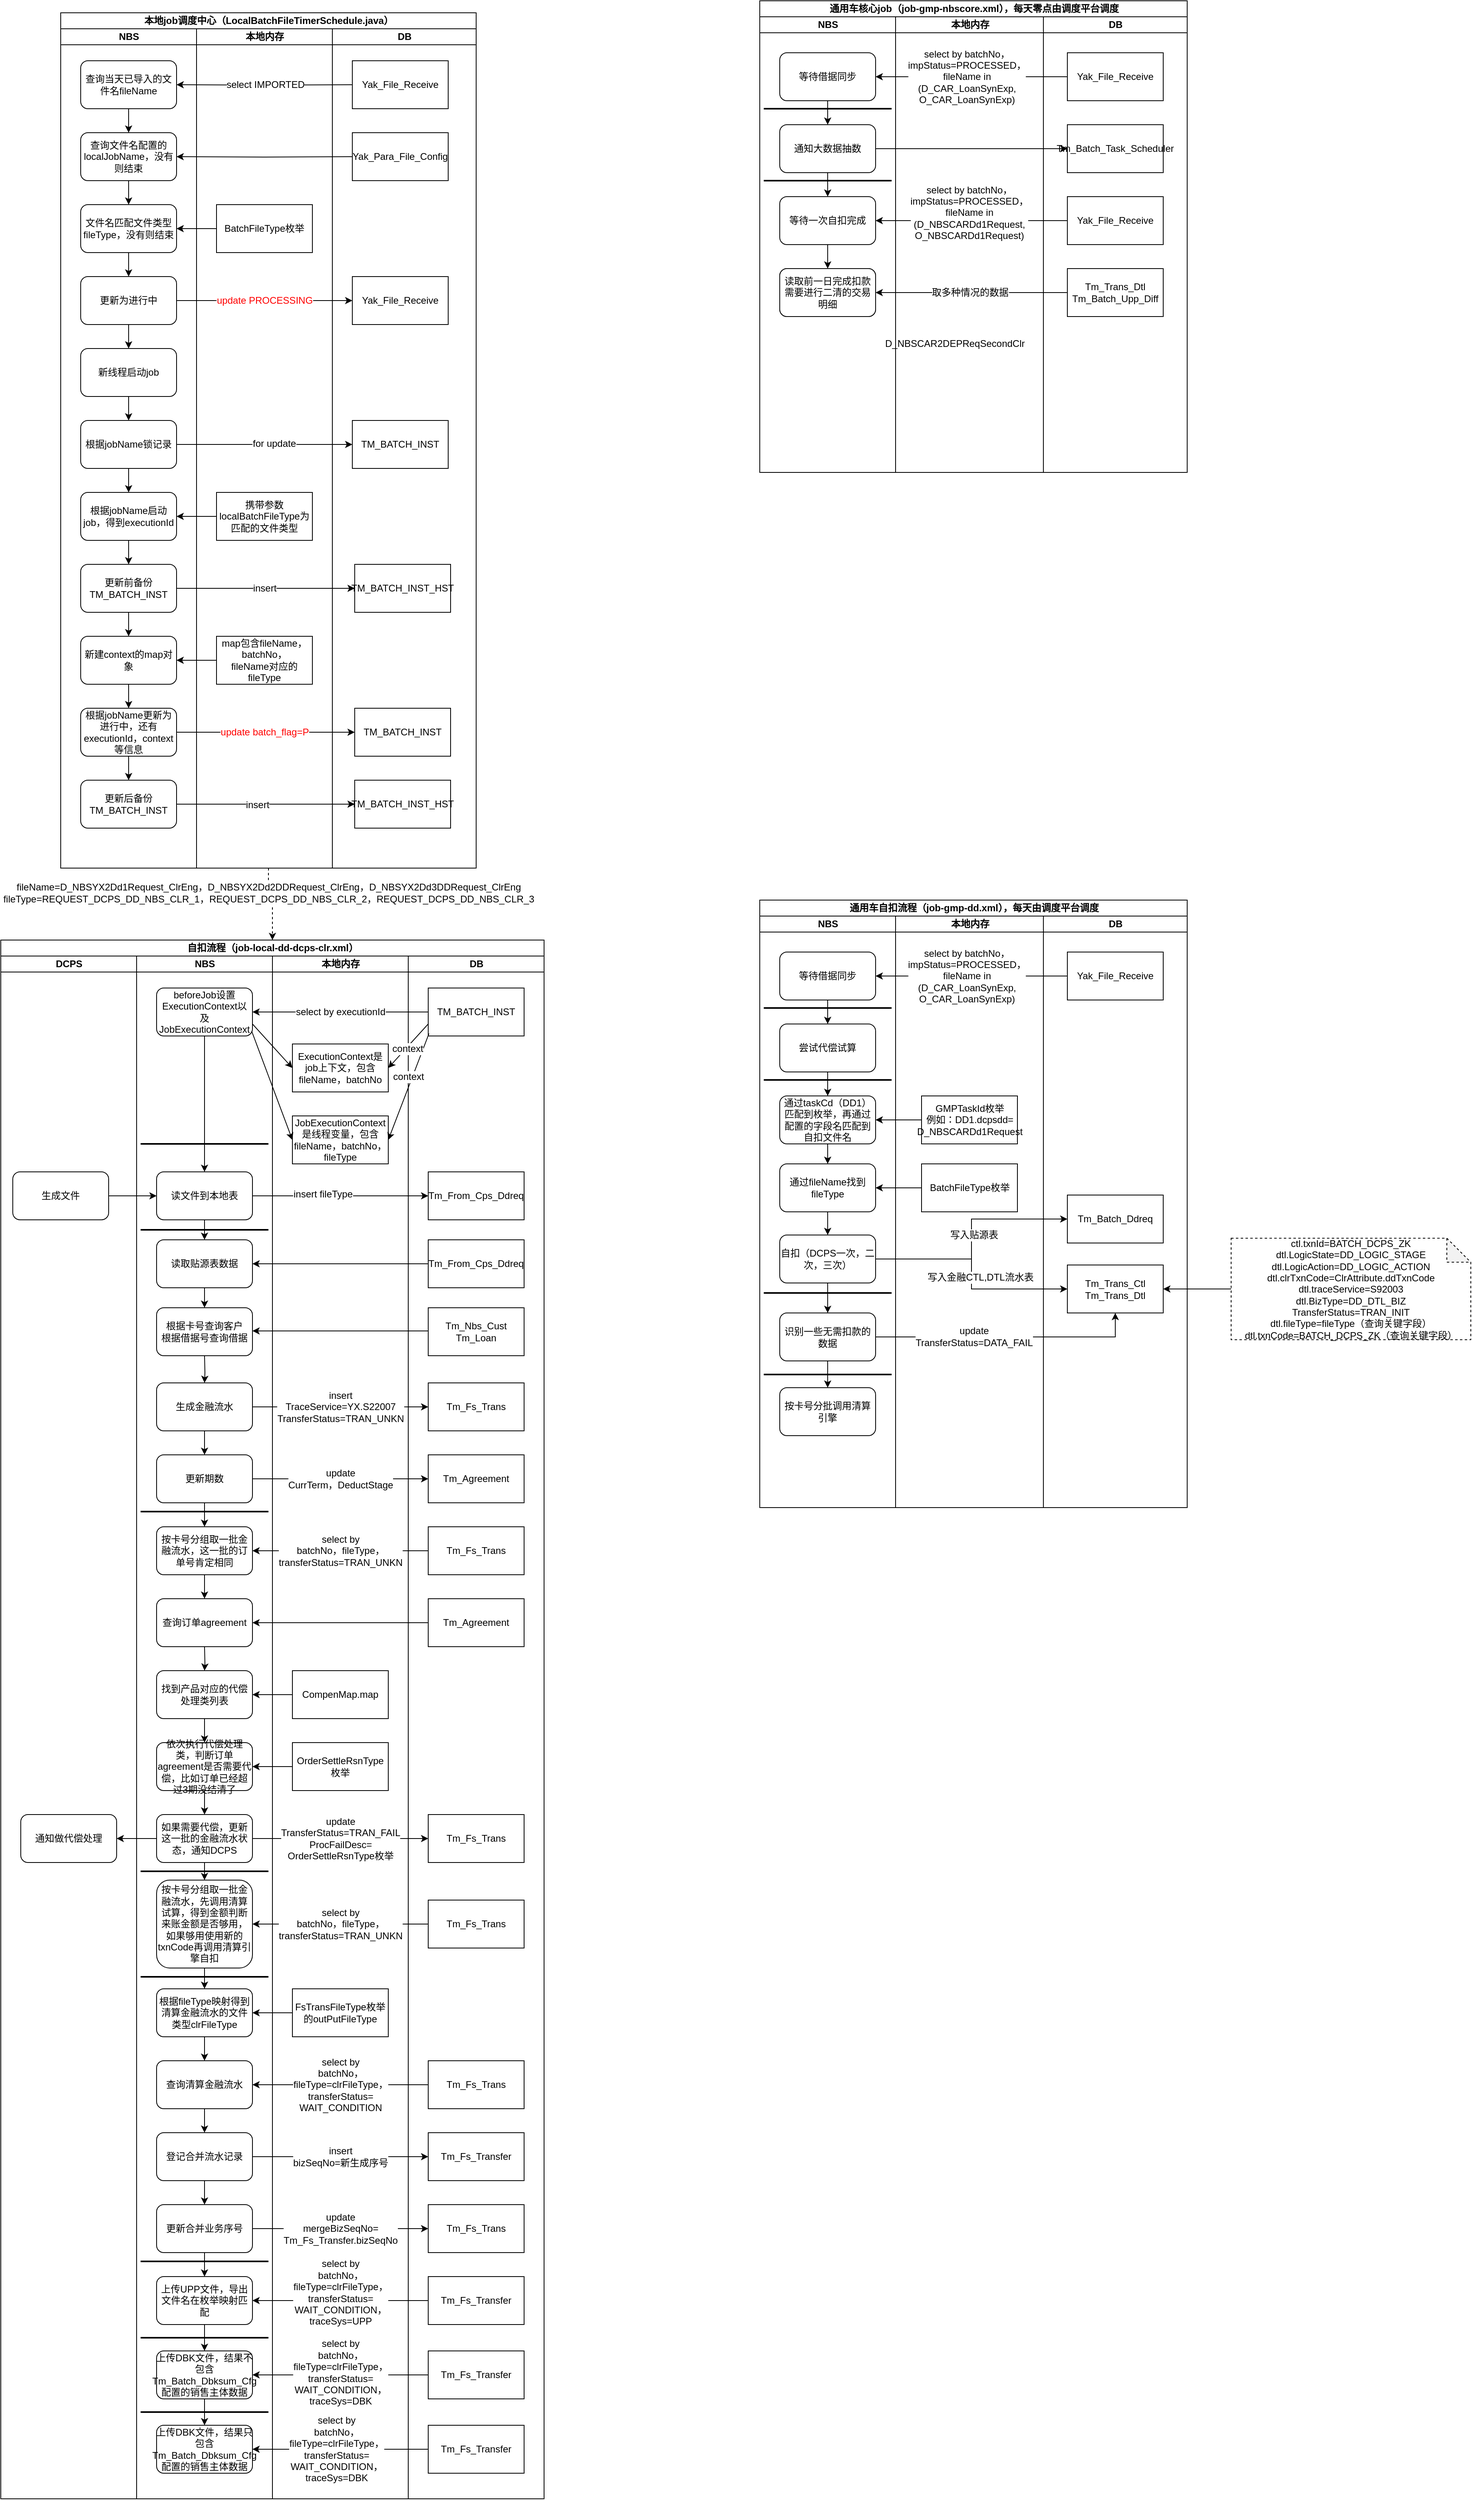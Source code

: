 <mxfile version="10.6.3" type="github"><diagram id="jrxuhPMBVVOQ-OroK7yz" name="ÃÂÃÂ§ÃÂÃÂ¬ÃÂÃÂ¬ 1 ÃÂÃÂ©ÃÂÃÂ¡ÃÂÃÂµ"><mxGraphModel dx="2220" dy="1939" grid="1" gridSize="10" guides="1" tooltips="1" connect="1" arrows="1" fold="1" page="1" pageScale="1" pageWidth="827" pageHeight="1169" math="0" shadow="0"><root><mxCell id="0"/><mxCell id="1" parent="0"/><mxCell id="RnaNjTVNym2KPXSfSXyK-17" value="自扣流程（job-local-dd-dcps-clr.xml）" style="swimlane;html=1;childLayout=stackLayout;resizeParent=1;resizeParentMax=0;startSize=20;" parent="1" vertex="1"><mxGeometry x="-30" y="80" width="680" height="1950" as="geometry"><mxRectangle x="20" y="40" width="240" height="20" as="alternateBounds"/></mxGeometry></mxCell><mxCell id="RnaNjTVNym2KPXSfSXyK-18" value="DCPS" style="swimlane;html=1;startSize=20;" parent="RnaNjTVNym2KPXSfSXyK-17" vertex="1"><mxGeometry y="20" width="170" height="1930" as="geometry"/></mxCell><mxCell id="RnaNjTVNym2KPXSfSXyK-25" value="生成文件" style="rounded=1;whiteSpace=wrap;html=1;" parent="RnaNjTVNym2KPXSfSXyK-18" vertex="1"><mxGeometry x="15" y="270" width="120" height="60" as="geometry"/></mxCell><mxCell id="RnaNjTVNym2KPXSfSXyK-215" value="通知做代偿处理" style="rounded=1;whiteSpace=wrap;html=1;" parent="RnaNjTVNym2KPXSfSXyK-18" vertex="1"><mxGeometry x="25" y="1074" width="120" height="60" as="geometry"/></mxCell><mxCell id="RnaNjTVNym2KPXSfSXyK-26" value="NBS" style="swimlane;html=1;startSize=20;" parent="RnaNjTVNym2KPXSfSXyK-17" vertex="1"><mxGeometry x="170" y="20" width="170" height="1930" as="geometry"/></mxCell><mxCell id="JGJiWrCLm7GXJEYCdsQy-7" style="edgeStyle=orthogonalEdgeStyle;rounded=0;orthogonalLoop=1;jettySize=auto;html=1;entryX=0.5;entryY=0;entryDx=0;entryDy=0;" parent="RnaNjTVNym2KPXSfSXyK-26" source="RnaNjTVNym2KPXSfSXyK-32" target="JGJiWrCLm7GXJEYCdsQy-4" edge="1"><mxGeometry relative="1" as="geometry"/></mxCell><mxCell id="RnaNjTVNym2KPXSfSXyK-32" value="读文件到本地表" style="rounded=1;whiteSpace=wrap;html=1;" parent="RnaNjTVNym2KPXSfSXyK-26" vertex="1"><mxGeometry x="25" y="270" width="120" height="60" as="geometry"/></mxCell><mxCell id="RnaNjTVNym2KPXSfSXyK-164" style="edgeStyle=orthogonalEdgeStyle;rounded=0;orthogonalLoop=1;jettySize=auto;html=1;fontColor=#000000;" parent="RnaNjTVNym2KPXSfSXyK-26" source="RnaNjTVNym2KPXSfSXyK-156" target="RnaNjTVNym2KPXSfSXyK-32" edge="1"><mxGeometry relative="1" as="geometry"/></mxCell><mxCell id="RnaNjTVNym2KPXSfSXyK-156" value="beforeJob设置ExecutionContext以及JobExecutionContext" style="rounded=1;whiteSpace=wrap;html=1;" parent="RnaNjTVNym2KPXSfSXyK-26" vertex="1"><mxGeometry x="25" y="40" width="120" height="60" as="geometry"/></mxCell><mxCell id="RnaNjTVNym2KPXSfSXyK-188" style="edgeStyle=orthogonalEdgeStyle;rounded=0;orthogonalLoop=1;jettySize=auto;html=1;fontColor=#000000;" parent="RnaNjTVNym2KPXSfSXyK-26" target="RnaNjTVNym2KPXSfSXyK-185" edge="1"><mxGeometry relative="1" as="geometry"><mxPoint x="85" y="500" as="sourcePoint"/></mxGeometry></mxCell><mxCell id="RnaNjTVNym2KPXSfSXyK-181" value="&lt;div&gt;根据卡号查询客户&lt;/div&gt;&lt;div&gt;根据借据号查询借据&lt;/div&gt;" style="rounded=1;whiteSpace=wrap;html=1;" parent="RnaNjTVNym2KPXSfSXyK-26" vertex="1"><mxGeometry x="25" y="440" width="120" height="60" as="geometry"/></mxCell><mxCell id="RnaNjTVNym2KPXSfSXyK-193" style="edgeStyle=orthogonalEdgeStyle;rounded=0;orthogonalLoop=1;jettySize=auto;html=1;fontColor=#000000;" parent="RnaNjTVNym2KPXSfSXyK-26" source="RnaNjTVNym2KPXSfSXyK-185" target="RnaNjTVNym2KPXSfSXyK-190" edge="1"><mxGeometry relative="1" as="geometry"/></mxCell><mxCell id="RnaNjTVNym2KPXSfSXyK-185" value="生成金融流水" style="rounded=1;whiteSpace=wrap;html=1;" parent="RnaNjTVNym2KPXSfSXyK-26" vertex="1"><mxGeometry x="25" y="534" width="120" height="60" as="geometry"/></mxCell><mxCell id="RnaNjTVNym2KPXSfSXyK-198" style="edgeStyle=orthogonalEdgeStyle;rounded=0;orthogonalLoop=1;jettySize=auto;html=1;entryX=0.5;entryY=0;entryDx=0;entryDy=0;fontColor=#000000;" parent="RnaNjTVNym2KPXSfSXyK-26" source="RnaNjTVNym2KPXSfSXyK-190" target="RnaNjTVNym2KPXSfSXyK-194" edge="1"><mxGeometry relative="1" as="geometry"/></mxCell><mxCell id="RnaNjTVNym2KPXSfSXyK-190" value="更新期数" style="rounded=1;whiteSpace=wrap;html=1;" parent="RnaNjTVNym2KPXSfSXyK-26" vertex="1"><mxGeometry x="25" y="624" width="120" height="60" as="geometry"/></mxCell><mxCell id="RnaNjTVNym2KPXSfSXyK-201" style="edgeStyle=orthogonalEdgeStyle;rounded=0;orthogonalLoop=1;jettySize=auto;html=1;fontColor=#000000;" parent="RnaNjTVNym2KPXSfSXyK-26" target="RnaNjTVNym2KPXSfSXyK-200" edge="1"><mxGeometry relative="1" as="geometry"><mxPoint x="85" y="864" as="sourcePoint"/></mxGeometry></mxCell><mxCell id="RnaNjTVNym2KPXSfSXyK-206" style="edgeStyle=orthogonalEdgeStyle;rounded=0;orthogonalLoop=1;jettySize=auto;html=1;fontColor=#000000;" parent="RnaNjTVNym2KPXSfSXyK-26" source="RnaNjTVNym2KPXSfSXyK-194" target="RnaNjTVNym2KPXSfSXyK-204" edge="1"><mxGeometry relative="1" as="geometry"/></mxCell><mxCell id="RnaNjTVNym2KPXSfSXyK-194" value="按卡号分组取一批金融流水，这一批的订单号肯定相同" style="rounded=1;whiteSpace=wrap;html=1;" parent="RnaNjTVNym2KPXSfSXyK-26" vertex="1"><mxGeometry x="25" y="714" width="120" height="60" as="geometry"/></mxCell><mxCell id="RnaNjTVNym2KPXSfSXyK-208" style="edgeStyle=orthogonalEdgeStyle;rounded=0;orthogonalLoop=1;jettySize=auto;html=1;entryX=0.5;entryY=0;entryDx=0;entryDy=0;fontColor=#000000;" parent="RnaNjTVNym2KPXSfSXyK-26" source="RnaNjTVNym2KPXSfSXyK-200" target="RnaNjTVNym2KPXSfSXyK-207" edge="1"><mxGeometry relative="1" as="geometry"/></mxCell><mxCell id="RnaNjTVNym2KPXSfSXyK-200" value="找到产品对应的代偿处理类列表" style="rounded=1;whiteSpace=wrap;html=1;" parent="RnaNjTVNym2KPXSfSXyK-26" vertex="1"><mxGeometry x="25" y="894" width="120" height="60" as="geometry"/></mxCell><mxCell id="RnaNjTVNym2KPXSfSXyK-204" value="查询订单agreement" style="rounded=1;whiteSpace=wrap;html=1;" parent="RnaNjTVNym2KPXSfSXyK-26" vertex="1"><mxGeometry x="25" y="804" width="120" height="60" as="geometry"/></mxCell><mxCell id="RnaNjTVNym2KPXSfSXyK-210" style="edgeStyle=orthogonalEdgeStyle;rounded=0;orthogonalLoop=1;jettySize=auto;html=1;fontColor=#000000;" parent="RnaNjTVNym2KPXSfSXyK-26" source="RnaNjTVNym2KPXSfSXyK-207" target="RnaNjTVNym2KPXSfSXyK-209" edge="1"><mxGeometry relative="1" as="geometry"/></mxCell><mxCell id="RnaNjTVNym2KPXSfSXyK-207" value="依次执行代偿处理类，判断订单agreement是否需要代偿，比如订单已经超过3期没结清了" style="rounded=1;whiteSpace=wrap;html=1;" parent="RnaNjTVNym2KPXSfSXyK-26" vertex="1"><mxGeometry x="25" y="984" width="120" height="60" as="geometry"/></mxCell><mxCell id="RnaNjTVNym2KPXSfSXyK-221" style="edgeStyle=orthogonalEdgeStyle;rounded=0;orthogonalLoop=1;jettySize=auto;html=1;entryX=0.5;entryY=0;entryDx=0;entryDy=0;fontColor=#000000;" parent="RnaNjTVNym2KPXSfSXyK-26" source="RnaNjTVNym2KPXSfSXyK-209" target="RnaNjTVNym2KPXSfSXyK-218" edge="1"><mxGeometry relative="1" as="geometry"/></mxCell><mxCell id="RnaNjTVNym2KPXSfSXyK-209" value="&lt;div&gt;如果需要代偿，更新这一批的金融流水状态，通知DCPS&lt;/div&gt;" style="rounded=1;whiteSpace=wrap;html=1;" parent="RnaNjTVNym2KPXSfSXyK-26" vertex="1"><mxGeometry x="25" y="1074" width="120" height="60" as="geometry"/></mxCell><mxCell id="RnaNjTVNym2KPXSfSXyK-229" style="edgeStyle=orthogonalEdgeStyle;rounded=0;orthogonalLoop=1;jettySize=auto;html=1;entryX=0.5;entryY=0;entryDx=0;entryDy=0;fontColor=#000000;" parent="RnaNjTVNym2KPXSfSXyK-26" target="RnaNjTVNym2KPXSfSXyK-227" edge="1"><mxGeometry relative="1" as="geometry"><mxPoint x="85" y="1262" as="sourcePoint"/></mxGeometry></mxCell><mxCell id="RnaNjTVNym2KPXSfSXyK-218" value="按卡号分组取一批金融流水，先调用清算试算，得到金额判断来账金额是否够用，如果够用使用新的txnCode再调用清算引擎自扣" style="rounded=1;whiteSpace=wrap;html=1;" parent="RnaNjTVNym2KPXSfSXyK-26" vertex="1"><mxGeometry x="25" y="1156" width="120" height="110" as="geometry"/></mxCell><mxCell id="RnaNjTVNym2KPXSfSXyK-234" style="edgeStyle=orthogonalEdgeStyle;rounded=0;orthogonalLoop=1;jettySize=auto;html=1;fontColor=#000000;" parent="RnaNjTVNym2KPXSfSXyK-26" source="RnaNjTVNym2KPXSfSXyK-223" target="RnaNjTVNym2KPXSfSXyK-232" edge="1"><mxGeometry relative="1" as="geometry"/></mxCell><mxCell id="RnaNjTVNym2KPXSfSXyK-223" value="查询清算金融流水" style="rounded=1;whiteSpace=wrap;html=1;" parent="RnaNjTVNym2KPXSfSXyK-26" vertex="1"><mxGeometry x="25" y="1382" width="120" height="60" as="geometry"/></mxCell><mxCell id="RnaNjTVNym2KPXSfSXyK-230" style="edgeStyle=orthogonalEdgeStyle;rounded=0;orthogonalLoop=1;jettySize=auto;html=1;fontColor=#000000;" parent="RnaNjTVNym2KPXSfSXyK-26" source="RnaNjTVNym2KPXSfSXyK-227" target="RnaNjTVNym2KPXSfSXyK-223" edge="1"><mxGeometry relative="1" as="geometry"/></mxCell><mxCell id="RnaNjTVNym2KPXSfSXyK-227" value="根据fileType映射得到清算金融流水的文件类型clrFileType" style="rounded=1;whiteSpace=wrap;html=1;" parent="RnaNjTVNym2KPXSfSXyK-26" vertex="1"><mxGeometry x="25" y="1292" width="120" height="60" as="geometry"/></mxCell><mxCell id="RnaNjTVNym2KPXSfSXyK-243" style="edgeStyle=orthogonalEdgeStyle;rounded=0;orthogonalLoop=1;jettySize=auto;html=1;fontColor=#000000;" parent="RnaNjTVNym2KPXSfSXyK-26" source="RnaNjTVNym2KPXSfSXyK-232" target="RnaNjTVNym2KPXSfSXyK-239" edge="1"><mxGeometry relative="1" as="geometry"/></mxCell><mxCell id="RnaNjTVNym2KPXSfSXyK-232" value="登记合并流水记录" style="rounded=1;whiteSpace=wrap;html=1;" parent="RnaNjTVNym2KPXSfSXyK-26" vertex="1"><mxGeometry x="25" y="1472" width="120" height="60" as="geometry"/></mxCell><mxCell id="F43-ZLpxB2mHwx6IBP7d-3" style="edgeStyle=orthogonalEdgeStyle;rounded=0;orthogonalLoop=1;jettySize=auto;html=1;fontColor=#000000;" parent="RnaNjTVNym2KPXSfSXyK-26" source="RnaNjTVNym2KPXSfSXyK-239" target="F43-ZLpxB2mHwx6IBP7d-2" edge="1"><mxGeometry relative="1" as="geometry"/></mxCell><mxCell id="RnaNjTVNym2KPXSfSXyK-239" value="更新合并业务序号" style="rounded=1;whiteSpace=wrap;html=1;" parent="RnaNjTVNym2KPXSfSXyK-26" vertex="1"><mxGeometry x="25" y="1562" width="120" height="60" as="geometry"/></mxCell><mxCell id="F43-ZLpxB2mHwx6IBP7d-2" value="上传UPP文件，导出文件名在枚举映射匹配" style="rounded=1;whiteSpace=wrap;html=1;" parent="RnaNjTVNym2KPXSfSXyK-26" vertex="1"><mxGeometry x="25" y="1652" width="120" height="60" as="geometry"/></mxCell><mxCell id="be3bSoUsSMu1boQmsBVd-12" value="上传DBK文件，结果只包含Tm_Batch_Dbksum_Cfg配置的销售主体数据" style="rounded=1;whiteSpace=wrap;html=1;" parent="RnaNjTVNym2KPXSfSXyK-26" vertex="1"><mxGeometry x="25" y="1838" width="120" height="60" as="geometry"/></mxCell><mxCell id="JGJiWrCLm7GXJEYCdsQy-3" value="" style="line;strokeWidth=2;html=1;" parent="RnaNjTVNym2KPXSfSXyK-26" vertex="1"><mxGeometry x="5" y="230" width="160" height="10" as="geometry"/></mxCell><mxCell id="JGJiWrCLm7GXJEYCdsQy-8" style="edgeStyle=orthogonalEdgeStyle;rounded=0;orthogonalLoop=1;jettySize=auto;html=1;entryX=0.5;entryY=0;entryDx=0;entryDy=0;" parent="RnaNjTVNym2KPXSfSXyK-26" source="JGJiWrCLm7GXJEYCdsQy-4" target="RnaNjTVNym2KPXSfSXyK-181" edge="1"><mxGeometry relative="1" as="geometry"/></mxCell><mxCell id="JGJiWrCLm7GXJEYCdsQy-4" value="读取贴源表数据" style="rounded=1;whiteSpace=wrap;html=1;" parent="RnaNjTVNym2KPXSfSXyK-26" vertex="1"><mxGeometry x="25" y="355" width="120" height="60" as="geometry"/></mxCell><mxCell id="JGJiWrCLm7GXJEYCdsQy-9" value="" style="line;strokeWidth=2;html=1;" parent="RnaNjTVNym2KPXSfSXyK-26" vertex="1"><mxGeometry x="5" y="337.5" width="160" height="10" as="geometry"/></mxCell><mxCell id="JGJiWrCLm7GXJEYCdsQy-11" value="" style="line;strokeWidth=2;html=1;" parent="RnaNjTVNym2KPXSfSXyK-26" vertex="1"><mxGeometry x="5" y="690" width="160" height="10" as="geometry"/></mxCell><mxCell id="JGJiWrCLm7GXJEYCdsQy-12" value="" style="line;strokeWidth=2;html=1;" parent="RnaNjTVNym2KPXSfSXyK-26" vertex="1"><mxGeometry x="5" y="1140" width="160" height="10" as="geometry"/></mxCell><mxCell id="JGJiWrCLm7GXJEYCdsQy-13" value="" style="line;strokeWidth=2;html=1;" parent="RnaNjTVNym2KPXSfSXyK-26" vertex="1"><mxGeometry x="5" y="1272" width="160" height="10" as="geometry"/></mxCell><mxCell id="JGJiWrCLm7GXJEYCdsQy-14" value="" style="line;strokeWidth=2;html=1;" parent="RnaNjTVNym2KPXSfSXyK-26" vertex="1"><mxGeometry x="5" y="1628" width="160" height="10" as="geometry"/></mxCell><mxCell id="JGJiWrCLm7GXJEYCdsQy-15" value="" style="line;strokeWidth=2;html=1;" parent="RnaNjTVNym2KPXSfSXyK-26" vertex="1"><mxGeometry x="5" y="1723.5" width="160" height="10" as="geometry"/></mxCell><mxCell id="JGJiWrCLm7GXJEYCdsQy-16" value="" style="line;strokeWidth=2;html=1;" parent="RnaNjTVNym2KPXSfSXyK-26" vertex="1"><mxGeometry x="5" y="1816.5" width="160" height="10" as="geometry"/></mxCell><mxCell id="RnaNjTVNym2KPXSfSXyK-202" style="edgeStyle=orthogonalEdgeStyle;rounded=0;orthogonalLoop=1;jettySize=auto;html=1;entryX=1;entryY=0.5;entryDx=0;entryDy=0;fontColor=#000000;" parent="RnaNjTVNym2KPXSfSXyK-17" source="RnaNjTVNym2KPXSfSXyK-199" target="RnaNjTVNym2KPXSfSXyK-200" edge="1"><mxGeometry relative="1" as="geometry"/></mxCell><mxCell id="RnaNjTVNym2KPXSfSXyK-224" style="edgeStyle=orthogonalEdgeStyle;rounded=0;orthogonalLoop=1;jettySize=auto;html=1;entryX=1;entryY=0.5;entryDx=0;entryDy=0;fontColor=#000000;" parent="RnaNjTVNym2KPXSfSXyK-17" source="RnaNjTVNym2KPXSfSXyK-222" target="RnaNjTVNym2KPXSfSXyK-223" edge="1"><mxGeometry relative="1" as="geometry"/></mxCell><mxCell id="RnaNjTVNym2KPXSfSXyK-225" value="&lt;div&gt;select by&lt;br&gt;&lt;/div&gt;&lt;div&gt;batchNo，&lt;/div&gt;&lt;div&gt;fileType=clrFileType，&lt;/div&gt;&lt;div&gt;transferStatus=&lt;/div&gt;&lt;div&gt;WAIT_CONDITION&lt;br&gt;&lt;/div&gt;" style="text;html=1;resizable=0;points=[];align=center;verticalAlign=middle;labelBackgroundColor=#ffffff;fontColor=#000000;direction=south;" parent="RnaNjTVNym2KPXSfSXyK-224" vertex="1" connectable="0"><mxGeometry x="0.127" y="1" relative="1" as="geometry"><mxPoint x="14" y="-1" as="offset"/></mxGeometry></mxCell><mxCell id="RnaNjTVNym2KPXSfSXyK-28" value="本地内存" style="swimlane;html=1;startSize=20;" parent="RnaNjTVNym2KPXSfSXyK-17" vertex="1"><mxGeometry x="340" y="20" width="170" height="1930" as="geometry"/></mxCell><mxCell id="RnaNjTVNym2KPXSfSXyK-165" value="&lt;div&gt;JobExecutionContext是线程变量，包含fileName，batchNo，&lt;/div&gt;&lt;div&gt;fileType&lt;/div&gt;" style="rounded=0;whiteSpace=wrap;html=1;" parent="RnaNjTVNym2KPXSfSXyK-28" vertex="1"><mxGeometry x="25" y="200" width="120" height="60" as="geometry"/></mxCell><mxCell id="RnaNjTVNym2KPXSfSXyK-170" value="&lt;div&gt;ExecutionContext是job上下文，包含fileName，batchNo&lt;/div&gt;" style="rounded=0;whiteSpace=wrap;html=1;" parent="RnaNjTVNym2KPXSfSXyK-28" vertex="1"><mxGeometry x="25" y="110" width="120" height="60" as="geometry"/></mxCell><mxCell id="RnaNjTVNym2KPXSfSXyK-199" value="CompenMap.map" style="rounded=0;whiteSpace=wrap;html=1;" parent="RnaNjTVNym2KPXSfSXyK-28" vertex="1"><mxGeometry x="25" y="894" width="120" height="60" as="geometry"/></mxCell><mxCell id="RnaNjTVNym2KPXSfSXyK-226" value="FsTransFileType枚举的outPutFileType" style="rounded=0;whiteSpace=wrap;html=1;" parent="RnaNjTVNym2KPXSfSXyK-28" vertex="1"><mxGeometry x="25" y="1292" width="120" height="60" as="geometry"/></mxCell><mxCell id="RnaNjTVNym2KPXSfSXyK-236" value="OrderSettleRsnType枚举" style="rounded=0;whiteSpace=wrap;html=1;" parent="RnaNjTVNym2KPXSfSXyK-28" vertex="1"><mxGeometry x="25" y="984" width="120" height="60" as="geometry"/></mxCell><mxCell id="RnaNjTVNym2KPXSfSXyK-182" style="edgeStyle=orthogonalEdgeStyle;rounded=0;orthogonalLoop=1;jettySize=auto;html=1;entryX=1;entryY=0.5;entryDx=0;entryDy=0;fontColor=#000000;" parent="RnaNjTVNym2KPXSfSXyK-17" edge="1"><mxGeometry relative="1" as="geometry"><mxPoint x="535" y="489" as="sourcePoint"/><mxPoint x="315" y="489" as="targetPoint"/></mxGeometry></mxCell><mxCell id="RnaNjTVNym2KPXSfSXyK-30" value="DB" style="swimlane;html=1;startSize=20;" parent="RnaNjTVNym2KPXSfSXyK-17" vertex="1"><mxGeometry x="510" y="20" width="170" height="1930" as="geometry"/></mxCell><mxCell id="RnaNjTVNym2KPXSfSXyK-158" value="TM_BATCH_INST" style="rounded=0;whiteSpace=wrap;html=1;" parent="RnaNjTVNym2KPXSfSXyK-30" vertex="1"><mxGeometry x="25" y="40" width="120" height="60" as="geometry"/></mxCell><mxCell id="RnaNjTVNym2KPXSfSXyK-177" value="Tm_From_Cps_Ddreq" style="rounded=0;whiteSpace=wrap;html=1;" parent="RnaNjTVNym2KPXSfSXyK-30" vertex="1"><mxGeometry x="25" y="270" width="120" height="60" as="geometry"/></mxCell><mxCell id="RnaNjTVNym2KPXSfSXyK-180" value="&lt;div&gt;Tm_Nbs_Cust&lt;/div&gt;&lt;div&gt;Tm_Loan&lt;br&gt;&lt;/div&gt;" style="rounded=0;whiteSpace=wrap;html=1;" parent="RnaNjTVNym2KPXSfSXyK-30" vertex="1"><mxGeometry x="25" y="440" width="120" height="60" as="geometry"/></mxCell><mxCell id="RnaNjTVNym2KPXSfSXyK-184" value="Tm_Fs_Trans" style="rounded=0;whiteSpace=wrap;html=1;" parent="RnaNjTVNym2KPXSfSXyK-30" vertex="1"><mxGeometry x="25" y="534" width="120" height="60" as="geometry"/></mxCell><mxCell id="RnaNjTVNym2KPXSfSXyK-189" value="Tm_Agreement" style="rounded=0;whiteSpace=wrap;html=1;" parent="RnaNjTVNym2KPXSfSXyK-30" vertex="1"><mxGeometry x="25" y="624" width="120" height="60" as="geometry"/></mxCell><mxCell id="RnaNjTVNym2KPXSfSXyK-195" value="Tm_Fs_Trans" style="rounded=0;whiteSpace=wrap;html=1;" parent="RnaNjTVNym2KPXSfSXyK-30" vertex="1"><mxGeometry x="25" y="714" width="120" height="60" as="geometry"/></mxCell><mxCell id="RnaNjTVNym2KPXSfSXyK-203" value="Tm_Agreement" style="rounded=0;whiteSpace=wrap;html=1;" parent="RnaNjTVNym2KPXSfSXyK-30" vertex="1"><mxGeometry x="25" y="804" width="120" height="60" as="geometry"/></mxCell><mxCell id="RnaNjTVNym2KPXSfSXyK-212" value="Tm_Fs_Trans" style="rounded=0;whiteSpace=wrap;html=1;" parent="RnaNjTVNym2KPXSfSXyK-30" vertex="1"><mxGeometry x="25" y="1074" width="120" height="60" as="geometry"/></mxCell><mxCell id="RnaNjTVNym2KPXSfSXyK-217" value="Tm_Fs_Trans" style="rounded=0;whiteSpace=wrap;html=1;" parent="RnaNjTVNym2KPXSfSXyK-30" vertex="1"><mxGeometry x="25" y="1181" width="120" height="60" as="geometry"/></mxCell><mxCell id="RnaNjTVNym2KPXSfSXyK-222" value="Tm_Fs_Trans" style="rounded=0;whiteSpace=wrap;html=1;" parent="RnaNjTVNym2KPXSfSXyK-30" vertex="1"><mxGeometry x="25" y="1382" width="120" height="60" as="geometry"/></mxCell><mxCell id="RnaNjTVNym2KPXSfSXyK-231" value="Tm_Fs_Transfer" style="rounded=0;whiteSpace=wrap;html=1;" parent="RnaNjTVNym2KPXSfSXyK-30" vertex="1"><mxGeometry x="25" y="1472" width="120" height="60" as="geometry"/></mxCell><mxCell id="RnaNjTVNym2KPXSfSXyK-238" value="Tm_Fs_Trans" style="rounded=0;whiteSpace=wrap;html=1;" parent="RnaNjTVNym2KPXSfSXyK-30" vertex="1"><mxGeometry x="25" y="1562" width="120" height="60" as="geometry"/></mxCell><mxCell id="F43-ZLpxB2mHwx6IBP7d-1" value="Tm_Fs_Transfer" style="rounded=0;whiteSpace=wrap;html=1;" parent="RnaNjTVNym2KPXSfSXyK-30" vertex="1"><mxGeometry x="25" y="1652" width="120" height="60" as="geometry"/></mxCell><mxCell id="be3bSoUsSMu1boQmsBVd-11" value="Tm_Fs_Transfer" style="rounded=0;whiteSpace=wrap;html=1;" parent="RnaNjTVNym2KPXSfSXyK-30" vertex="1"><mxGeometry x="25" y="1838" width="120" height="60" as="geometry"/></mxCell><mxCell id="JGJiWrCLm7GXJEYCdsQy-5" value="Tm_From_Cps_Ddreq" style="rounded=0;whiteSpace=wrap;html=1;" parent="RnaNjTVNym2KPXSfSXyK-30" vertex="1"><mxGeometry x="25" y="355" width="120" height="60" as="geometry"/></mxCell><mxCell id="RnaNjTVNym2KPXSfSXyK-159" style="edgeStyle=orthogonalEdgeStyle;rounded=0;orthogonalLoop=1;jettySize=auto;html=1;entryX=1;entryY=0.5;entryDx=0;entryDy=0;fontColor=#FF0000;" parent="RnaNjTVNym2KPXSfSXyK-17" source="RnaNjTVNym2KPXSfSXyK-158" target="RnaNjTVNym2KPXSfSXyK-156" edge="1"><mxGeometry relative="1" as="geometry"/></mxCell><mxCell id="RnaNjTVNym2KPXSfSXyK-160" value="select by executionId" style="text;html=1;resizable=0;points=[];align=center;verticalAlign=middle;labelBackgroundColor=#ffffff;fontColor=#000000;" parent="RnaNjTVNym2KPXSfSXyK-159" vertex="1" connectable="0"><mxGeometry x="0.109" y="2" relative="1" as="geometry"><mxPoint x="12" y="-2" as="offset"/></mxGeometry></mxCell><mxCell id="RnaNjTVNym2KPXSfSXyK-167" value="" style="endArrow=classic;html=1;fontColor=#000000;entryX=0;entryY=0.5;entryDx=0;entryDy=0;exitX=0.992;exitY=0.9;exitDx=0;exitDy=0;exitPerimeter=0;" parent="RnaNjTVNym2KPXSfSXyK-17" source="RnaNjTVNym2KPXSfSXyK-156" target="RnaNjTVNym2KPXSfSXyK-165" edge="1"><mxGeometry width="50" height="50" relative="1" as="geometry"><mxPoint x="315" y="150" as="sourcePoint"/><mxPoint x="365" y="100" as="targetPoint"/></mxGeometry></mxCell><mxCell id="RnaNjTVNym2KPXSfSXyK-168" value="" style="endArrow=classic;html=1;fontColor=#000000;entryX=1;entryY=0.5;entryDx=0;entryDy=0;exitX=0.008;exitY=0.95;exitDx=0;exitDy=0;exitPerimeter=0;" parent="RnaNjTVNym2KPXSfSXyK-17" source="RnaNjTVNym2KPXSfSXyK-158" target="RnaNjTVNym2KPXSfSXyK-165" edge="1"><mxGeometry width="50" height="50" relative="1" as="geometry"><mxPoint x="324" y="124" as="sourcePoint"/><mxPoint x="375" y="190" as="targetPoint"/></mxGeometry></mxCell><mxCell id="RnaNjTVNym2KPXSfSXyK-169" value="context" style="text;html=1;resizable=0;points=[];align=center;verticalAlign=middle;labelBackgroundColor=#ffffff;fontColor=#000000;" parent="RnaNjTVNym2KPXSfSXyK-168" vertex="1" connectable="0"><mxGeometry x="-0.387" relative="1" as="geometry"><mxPoint x="-10.5" y="13.5" as="offset"/></mxGeometry></mxCell><mxCell id="RnaNjTVNym2KPXSfSXyK-171" value="" style="endArrow=classic;html=1;fontColor=#000000;entryX=0;entryY=0.5;entryDx=0;entryDy=0;exitX=1;exitY=0.75;exitDx=0;exitDy=0;" parent="RnaNjTVNym2KPXSfSXyK-17" source="RnaNjTVNym2KPXSfSXyK-156" target="RnaNjTVNym2KPXSfSXyK-170" edge="1"><mxGeometry width="50" height="50" relative="1" as="geometry"><mxPoint x="324" y="124" as="sourcePoint"/><mxPoint x="375" y="260" as="targetPoint"/></mxGeometry></mxCell><mxCell id="RnaNjTVNym2KPXSfSXyK-172" value="" style="endArrow=classic;html=1;fontColor=#000000;entryX=1;entryY=0.5;entryDx=0;entryDy=0;exitX=0;exitY=0.75;exitDx=0;exitDy=0;" parent="RnaNjTVNym2KPXSfSXyK-17" source="RnaNjTVNym2KPXSfSXyK-158" target="RnaNjTVNym2KPXSfSXyK-170" edge="1"><mxGeometry width="50" height="50" relative="1" as="geometry"><mxPoint x="546" y="127" as="sourcePoint"/><mxPoint x="495" y="260" as="targetPoint"/></mxGeometry></mxCell><mxCell id="RnaNjTVNym2KPXSfSXyK-173" value="context" style="text;html=1;resizable=0;points=[];align=center;verticalAlign=middle;labelBackgroundColor=#ffffff;fontColor=#000000;" parent="RnaNjTVNym2KPXSfSXyK-172" vertex="1" connectable="0"><mxGeometry x="-0.387" relative="1" as="geometry"><mxPoint x="-10.5" y="13.5" as="offset"/></mxGeometry></mxCell><mxCell id="RnaNjTVNym2KPXSfSXyK-174" style="edgeStyle=orthogonalEdgeStyle;rounded=0;orthogonalLoop=1;jettySize=auto;html=1;fontColor=#000000;" parent="RnaNjTVNym2KPXSfSXyK-17" source="RnaNjTVNym2KPXSfSXyK-25" target="RnaNjTVNym2KPXSfSXyK-32" edge="1"><mxGeometry relative="1" as="geometry"/></mxCell><mxCell id="RnaNjTVNym2KPXSfSXyK-178" style="edgeStyle=orthogonalEdgeStyle;rounded=0;orthogonalLoop=1;jettySize=auto;html=1;fontColor=#000000;" parent="RnaNjTVNym2KPXSfSXyK-17" source="RnaNjTVNym2KPXSfSXyK-32" target="RnaNjTVNym2KPXSfSXyK-177" edge="1"><mxGeometry relative="1" as="geometry"/></mxCell><mxCell id="RnaNjTVNym2KPXSfSXyK-179" value="insert fileType" style="text;html=1;resizable=0;points=[];align=center;verticalAlign=middle;labelBackgroundColor=#ffffff;fontColor=#000000;" parent="RnaNjTVNym2KPXSfSXyK-178" vertex="1" connectable="0"><mxGeometry x="-0.2" y="2" relative="1" as="geometry"><mxPoint as="offset"/></mxGeometry></mxCell><mxCell id="RnaNjTVNym2KPXSfSXyK-186" style="edgeStyle=orthogonalEdgeStyle;rounded=0;orthogonalLoop=1;jettySize=auto;html=1;fontColor=#000000;" parent="RnaNjTVNym2KPXSfSXyK-17" source="RnaNjTVNym2KPXSfSXyK-185" target="RnaNjTVNym2KPXSfSXyK-184" edge="1"><mxGeometry relative="1" as="geometry"/></mxCell><mxCell id="RnaNjTVNym2KPXSfSXyK-187" value="&lt;div&gt;insert&lt;br&gt;TraceService=YX.S22007&lt;/div&gt;&lt;div&gt;TransferStatus=TRAN_UNKN&lt;br&gt;&lt;/div&gt;" style="text;html=1;resizable=0;points=[];align=center;verticalAlign=middle;labelBackgroundColor=#ffffff;fontColor=#000000;" parent="RnaNjTVNym2KPXSfSXyK-186" vertex="1" connectable="0"><mxGeometry x="-0.109" y="-4" relative="1" as="geometry"><mxPoint x="12" y="-4" as="offset"/></mxGeometry></mxCell><mxCell id="RnaNjTVNym2KPXSfSXyK-191" style="edgeStyle=orthogonalEdgeStyle;rounded=0;orthogonalLoop=1;jettySize=auto;html=1;entryX=0;entryY=0.5;entryDx=0;entryDy=0;fontColor=#000000;" parent="RnaNjTVNym2KPXSfSXyK-17" source="RnaNjTVNym2KPXSfSXyK-190" target="RnaNjTVNym2KPXSfSXyK-189" edge="1"><mxGeometry relative="1" as="geometry"/></mxCell><mxCell id="RnaNjTVNym2KPXSfSXyK-192" value="&lt;div&gt;update &lt;br&gt;&lt;/div&gt;&lt;div&gt;CurrTerm，DeductStage&lt;/div&gt;" style="text;html=1;resizable=0;points=[];align=center;verticalAlign=middle;labelBackgroundColor=#ffffff;fontColor=#000000;direction=south;" parent="RnaNjTVNym2KPXSfSXyK-191" vertex="1" connectable="0"><mxGeometry x="-0.236" y="-1" relative="1" as="geometry"><mxPoint x="26" y="-1" as="offset"/></mxGeometry></mxCell><mxCell id="RnaNjTVNym2KPXSfSXyK-196" style="edgeStyle=orthogonalEdgeStyle;rounded=0;orthogonalLoop=1;jettySize=auto;html=1;entryX=1;entryY=0.5;entryDx=0;entryDy=0;fontColor=#000000;" parent="RnaNjTVNym2KPXSfSXyK-17" source="RnaNjTVNym2KPXSfSXyK-195" target="RnaNjTVNym2KPXSfSXyK-194" edge="1"><mxGeometry relative="1" as="geometry"/></mxCell><mxCell id="RnaNjTVNym2KPXSfSXyK-197" value="&lt;div&gt;select by&lt;br&gt;&lt;/div&gt;&lt;div&gt;batchNo，fileType，&lt;/div&gt;&lt;div&gt;transferStatus=TRAN_UNKN&lt;br&gt;&lt;/div&gt;" style="text;html=1;resizable=0;points=[];align=center;verticalAlign=middle;labelBackgroundColor=#ffffff;fontColor=#000000;" parent="RnaNjTVNym2KPXSfSXyK-196" vertex="1" connectable="0"><mxGeometry x="0.218" relative="1" as="geometry"><mxPoint x="24" as="offset"/></mxGeometry></mxCell><mxCell id="RnaNjTVNym2KPXSfSXyK-205" style="edgeStyle=orthogonalEdgeStyle;rounded=0;orthogonalLoop=1;jettySize=auto;html=1;entryX=1;entryY=0.5;entryDx=0;entryDy=0;fontColor=#000000;" parent="RnaNjTVNym2KPXSfSXyK-17" source="RnaNjTVNym2KPXSfSXyK-203" target="RnaNjTVNym2KPXSfSXyK-204" edge="1"><mxGeometry relative="1" as="geometry"/></mxCell><mxCell id="RnaNjTVNym2KPXSfSXyK-213" style="edgeStyle=orthogonalEdgeStyle;rounded=0;orthogonalLoop=1;jettySize=auto;html=1;entryX=0;entryY=0.5;entryDx=0;entryDy=0;fontColor=#000000;" parent="RnaNjTVNym2KPXSfSXyK-17" source="RnaNjTVNym2KPXSfSXyK-209" target="RnaNjTVNym2KPXSfSXyK-212" edge="1"><mxGeometry relative="1" as="geometry"/></mxCell><mxCell id="RnaNjTVNym2KPXSfSXyK-214" value="&lt;div&gt;update&lt;/div&gt;&lt;div&gt;TransferStatus=TRAN_FAIL&lt;/div&gt;&lt;div&gt;ProcFailDesc=&lt;/div&gt;&lt;div&gt;OrderSettleRsnType枚举&lt;br&gt;&lt;/div&gt;" style="text;html=1;resizable=0;points=[];align=center;verticalAlign=middle;labelBackgroundColor=#ffffff;fontColor=#000000;" parent="RnaNjTVNym2KPXSfSXyK-213" vertex="1" connectable="0"><mxGeometry x="-0.218" y="-3" relative="1" as="geometry"><mxPoint x="24" y="-3" as="offset"/></mxGeometry></mxCell><mxCell id="RnaNjTVNym2KPXSfSXyK-216" style="edgeStyle=orthogonalEdgeStyle;rounded=0;orthogonalLoop=1;jettySize=auto;html=1;entryX=1;entryY=0.5;entryDx=0;entryDy=0;fontColor=#000000;" parent="RnaNjTVNym2KPXSfSXyK-17" source="RnaNjTVNym2KPXSfSXyK-209" target="RnaNjTVNym2KPXSfSXyK-215" edge="1"><mxGeometry relative="1" as="geometry"/></mxCell><mxCell id="RnaNjTVNym2KPXSfSXyK-219" style="edgeStyle=orthogonalEdgeStyle;rounded=0;orthogonalLoop=1;jettySize=auto;html=1;entryX=1;entryY=0.5;entryDx=0;entryDy=0;fontColor=#000000;" parent="RnaNjTVNym2KPXSfSXyK-17" source="RnaNjTVNym2KPXSfSXyK-217" target="RnaNjTVNym2KPXSfSXyK-218" edge="1"><mxGeometry relative="1" as="geometry"/></mxCell><mxCell id="RnaNjTVNym2KPXSfSXyK-220" value="&lt;div&gt;select by&lt;br&gt;&lt;/div&gt;&lt;div&gt;batchNo，fileType，&lt;/div&gt;&lt;div&gt;transferStatus=TRAN_UNKN&lt;br&gt;&lt;/div&gt;" style="text;html=1;resizable=0;points=[];align=center;verticalAlign=middle;labelBackgroundColor=#ffffff;fontColor=#000000;" parent="RnaNjTVNym2KPXSfSXyK-219" vertex="1" connectable="0"><mxGeometry x="0.173" y="2" relative="1" as="geometry"><mxPoint x="19" y="-2" as="offset"/></mxGeometry></mxCell><mxCell id="RnaNjTVNym2KPXSfSXyK-228" style="edgeStyle=orthogonalEdgeStyle;rounded=0;orthogonalLoop=1;jettySize=auto;html=1;entryX=1;entryY=0.5;entryDx=0;entryDy=0;fontColor=#000000;" parent="RnaNjTVNym2KPXSfSXyK-17" source="RnaNjTVNym2KPXSfSXyK-226" target="RnaNjTVNym2KPXSfSXyK-227" edge="1"><mxGeometry relative="1" as="geometry"/></mxCell><mxCell id="RnaNjTVNym2KPXSfSXyK-233" style="edgeStyle=orthogonalEdgeStyle;rounded=0;orthogonalLoop=1;jettySize=auto;html=1;fontColor=#000000;" parent="RnaNjTVNym2KPXSfSXyK-17" source="RnaNjTVNym2KPXSfSXyK-232" target="RnaNjTVNym2KPXSfSXyK-231" edge="1"><mxGeometry relative="1" as="geometry"/></mxCell><mxCell id="RnaNjTVNym2KPXSfSXyK-235" value="&lt;div&gt;insert&lt;/div&gt;&lt;div&gt;bizSeqNo=新生成序号&lt;br&gt;&lt;/div&gt;" style="text;html=1;resizable=0;points=[];align=center;verticalAlign=middle;labelBackgroundColor=#ffffff;fontColor=#000000;" parent="RnaNjTVNym2KPXSfSXyK-233" vertex="1" connectable="0"><mxGeometry x="-0.182" y="-1" relative="1" as="geometry"><mxPoint x="20" y="-1" as="offset"/></mxGeometry></mxCell><mxCell id="RnaNjTVNym2KPXSfSXyK-237" style="edgeStyle=orthogonalEdgeStyle;rounded=0;orthogonalLoop=1;jettySize=auto;html=1;entryX=1;entryY=0.5;entryDx=0;entryDy=0;fontColor=#000000;" parent="RnaNjTVNym2KPXSfSXyK-17" source="RnaNjTVNym2KPXSfSXyK-236" target="RnaNjTVNym2KPXSfSXyK-207" edge="1"><mxGeometry relative="1" as="geometry"/></mxCell><mxCell id="RnaNjTVNym2KPXSfSXyK-241" style="edgeStyle=orthogonalEdgeStyle;rounded=0;orthogonalLoop=1;jettySize=auto;html=1;entryX=0;entryY=0.5;entryDx=0;entryDy=0;fontColor=#000000;" parent="RnaNjTVNym2KPXSfSXyK-17" source="RnaNjTVNym2KPXSfSXyK-239" target="RnaNjTVNym2KPXSfSXyK-238" edge="1"><mxGeometry relative="1" as="geometry"/></mxCell><mxCell id="RnaNjTVNym2KPXSfSXyK-242" value="&lt;div&gt;update &lt;br&gt;&lt;/div&gt;&lt;div&gt;mergeBizSeqNo=&lt;/div&gt;&lt;div&gt;Tm_Fs_Transfer.bizSeqNo&lt;br&gt;&lt;/div&gt;" style="text;html=1;resizable=0;points=[];align=center;verticalAlign=middle;labelBackgroundColor=#ffffff;fontColor=#000000;" parent="RnaNjTVNym2KPXSfSXyK-241" vertex="1" connectable="0"><mxGeometry x="-0.127" relative="1" as="geometry"><mxPoint x="14" as="offset"/></mxGeometry></mxCell><mxCell id="F43-ZLpxB2mHwx6IBP7d-4" style="edgeStyle=orthogonalEdgeStyle;rounded=0;orthogonalLoop=1;jettySize=auto;html=1;fontColor=#000000;" parent="RnaNjTVNym2KPXSfSXyK-17" source="F43-ZLpxB2mHwx6IBP7d-1" target="F43-ZLpxB2mHwx6IBP7d-2" edge="1"><mxGeometry relative="1" as="geometry"/></mxCell><mxCell id="F43-ZLpxB2mHwx6IBP7d-5" value="&lt;div&gt;select by &lt;br&gt;&lt;/div&gt;&lt;div&gt;batchNo，&lt;/div&gt;&lt;div&gt;fileType=clrFileType，&lt;br&gt;&lt;/div&gt;&lt;div&gt;&lt;div&gt;transferStatus=&lt;/div&gt;WAIT_CONDITION，&lt;/div&gt;&lt;div&gt;traceSys=UPP&lt;br&gt;&lt;/div&gt;" style="text;html=1;resizable=0;points=[];align=center;verticalAlign=middle;labelBackgroundColor=#ffffff;fontColor=#000000;" parent="F43-ZLpxB2mHwx6IBP7d-4" vertex="1" connectable="0"><mxGeometry x="-0.091" y="2" relative="1" as="geometry"><mxPoint x="-10" y="-12" as="offset"/></mxGeometry></mxCell><mxCell id="be3bSoUsSMu1boQmsBVd-15" style="edgeStyle=orthogonalEdgeStyle;rounded=0;orthogonalLoop=1;jettySize=auto;html=1;fontColor=#000000;" parent="RnaNjTVNym2KPXSfSXyK-17" source="be3bSoUsSMu1boQmsBVd-11" target="be3bSoUsSMu1boQmsBVd-12" edge="1"><mxGeometry relative="1" as="geometry"/></mxCell><mxCell id="be3bSoUsSMu1boQmsBVd-16" value="&lt;div&gt;select by &lt;br&gt;&lt;/div&gt;&lt;div&gt;batchNo，&lt;/div&gt;&lt;div&gt;fileType=clrFileType，&lt;br&gt;&lt;/div&gt;&lt;div&gt;&lt;div&gt;transferStatus=&lt;/div&gt;WAIT_CONDITION，&lt;/div&gt;&lt;div&gt;traceSys=DBK&lt;br&gt;&lt;/div&gt;" style="text;html=1;resizable=0;points=[];align=center;verticalAlign=middle;labelBackgroundColor=#ffffff;fontColor=#000000;" parent="be3bSoUsSMu1boQmsBVd-15" vertex="1" connectable="0"><mxGeometry x="0.136" y="-2" relative="1" as="geometry"><mxPoint x="10" y="2" as="offset"/></mxGeometry></mxCell><mxCell id="JGJiWrCLm7GXJEYCdsQy-6" style="edgeStyle=orthogonalEdgeStyle;rounded=0;orthogonalLoop=1;jettySize=auto;html=1;entryX=1;entryY=0.5;entryDx=0;entryDy=0;" parent="RnaNjTVNym2KPXSfSXyK-17" source="JGJiWrCLm7GXJEYCdsQy-5" target="JGJiWrCLm7GXJEYCdsQy-4" edge="1"><mxGeometry relative="1" as="geometry"/></mxCell><mxCell id="RnaNjTVNym2KPXSfSXyK-45" style="edgeStyle=orthogonalEdgeStyle;rounded=0;orthogonalLoop=1;jettySize=auto;html=1;entryX=0.5;entryY=0;entryDx=0;entryDy=0;dashed=1;" parent="1" source="RnaNjTVNym2KPXSfSXyK-35" target="RnaNjTVNym2KPXSfSXyK-17" edge="1"><mxGeometry relative="1" as="geometry"/></mxCell><mxCell id="RnaNjTVNym2KPXSfSXyK-155" value="&lt;div&gt;fileName=D_NBSYX2Dd1Request_ClrEng，D_NBSYX2Dd2DDRequest_ClrEng，D_NBSYX2Dd3DDRequest_ClrEng&lt;/div&gt;&lt;div&gt;fileType=REQUEST_DCPS_DD_NBS_CLR_1，REQUEST_DCPS_DD_NBS_CLR_2，REQUEST_DCPS_DD_NBS_CLR_3&lt;/div&gt;" style="text;html=1;resizable=0;points=[];align=center;verticalAlign=middle;labelBackgroundColor=#ffffff;" parent="RnaNjTVNym2KPXSfSXyK-45" vertex="1" connectable="0"><mxGeometry x="-0.52" y="4" relative="1" as="geometry"><mxPoint x="-4" y="8" as="offset"/></mxGeometry></mxCell><mxCell id="RnaNjTVNym2KPXSfSXyK-35" value="本地job调度中心（LocalBatchFileTimerSchedule.java）" style="swimlane;html=1;childLayout=stackLayout;resizeParent=1;resizeParentMax=0;startSize=20;" parent="1" vertex="1"><mxGeometry x="45" y="-1080" width="520" height="1070" as="geometry"><mxRectangle x="20" y="-720" width="240" height="20" as="alternateBounds"/></mxGeometry></mxCell><mxCell id="RnaNjTVNym2KPXSfSXyK-36" value="NBS" style="swimlane;html=1;startSize=20;" parent="RnaNjTVNym2KPXSfSXyK-35" vertex="1"><mxGeometry y="20" width="170" height="1050" as="geometry"/></mxCell><mxCell id="RnaNjTVNym2KPXSfSXyK-49" value="" style="edgeStyle=orthogonalEdgeStyle;rounded=0;orthogonalLoop=1;jettySize=auto;html=1;" parent="RnaNjTVNym2KPXSfSXyK-36" source="RnaNjTVNym2KPXSfSXyK-47" target="RnaNjTVNym2KPXSfSXyK-48" edge="1"><mxGeometry relative="1" as="geometry"/></mxCell><mxCell id="RnaNjTVNym2KPXSfSXyK-47" value="查询当天已导入的文件名fileName" style="rounded=1;whiteSpace=wrap;html=1;" parent="RnaNjTVNym2KPXSfSXyK-36" vertex="1"><mxGeometry x="25" y="40" width="120" height="60" as="geometry"/></mxCell><mxCell id="RnaNjTVNym2KPXSfSXyK-64" style="edgeStyle=orthogonalEdgeStyle;rounded=0;orthogonalLoop=1;jettySize=auto;html=1;" parent="RnaNjTVNym2KPXSfSXyK-36" source="RnaNjTVNym2KPXSfSXyK-48" target="RnaNjTVNym2KPXSfSXyK-62" edge="1"><mxGeometry relative="1" as="geometry"/></mxCell><mxCell id="RnaNjTVNym2KPXSfSXyK-48" value="查询文件名配置的localJobName，没有则结束" style="rounded=1;whiteSpace=wrap;html=1;" parent="RnaNjTVNym2KPXSfSXyK-36" vertex="1"><mxGeometry x="25" y="130" width="120" height="60" as="geometry"/></mxCell><mxCell id="RnaNjTVNym2KPXSfSXyK-77" style="edgeStyle=orthogonalEdgeStyle;rounded=0;orthogonalLoop=1;jettySize=auto;html=1;" parent="RnaNjTVNym2KPXSfSXyK-36" source="RnaNjTVNym2KPXSfSXyK-62" target="RnaNjTVNym2KPXSfSXyK-74" edge="1"><mxGeometry relative="1" as="geometry"/></mxCell><mxCell id="RnaNjTVNym2KPXSfSXyK-62" value="文件名匹配文件类型fileType，没有则结束" style="rounded=1;whiteSpace=wrap;html=1;" parent="RnaNjTVNym2KPXSfSXyK-36" vertex="1"><mxGeometry x="25" y="220" width="120" height="60" as="geometry"/></mxCell><mxCell id="RnaNjTVNym2KPXSfSXyK-79" style="edgeStyle=orthogonalEdgeStyle;rounded=0;orthogonalLoop=1;jettySize=auto;html=1;entryX=0.5;entryY=0;entryDx=0;entryDy=0;" parent="RnaNjTVNym2KPXSfSXyK-36" source="RnaNjTVNym2KPXSfSXyK-74" target="RnaNjTVNym2KPXSfSXyK-78" edge="1"><mxGeometry relative="1" as="geometry"/></mxCell><mxCell id="RnaNjTVNym2KPXSfSXyK-74" value="更新为进行中" style="rounded=1;whiteSpace=wrap;html=1;" parent="RnaNjTVNym2KPXSfSXyK-36" vertex="1"><mxGeometry x="25" y="310" width="120" height="60" as="geometry"/></mxCell><mxCell id="RnaNjTVNym2KPXSfSXyK-107" style="edgeStyle=orthogonalEdgeStyle;rounded=0;orthogonalLoop=1;jettySize=auto;html=1;" parent="RnaNjTVNym2KPXSfSXyK-36" source="RnaNjTVNym2KPXSfSXyK-78" target="RnaNjTVNym2KPXSfSXyK-106" edge="1"><mxGeometry relative="1" as="geometry"/></mxCell><mxCell id="RnaNjTVNym2KPXSfSXyK-78" value="新线程启动job" style="rounded=1;whiteSpace=wrap;html=1;" parent="RnaNjTVNym2KPXSfSXyK-36" vertex="1"><mxGeometry x="25" y="400" width="120" height="60" as="geometry"/></mxCell><mxCell id="RnaNjTVNym2KPXSfSXyK-111" style="edgeStyle=orthogonalEdgeStyle;rounded=0;orthogonalLoop=1;jettySize=auto;html=1;" parent="RnaNjTVNym2KPXSfSXyK-36" source="RnaNjTVNym2KPXSfSXyK-106" target="RnaNjTVNym2KPXSfSXyK-110" edge="1"><mxGeometry relative="1" as="geometry"/></mxCell><mxCell id="RnaNjTVNym2KPXSfSXyK-106" value="根据jobName锁记录" style="rounded=1;whiteSpace=wrap;html=1;" parent="RnaNjTVNym2KPXSfSXyK-36" vertex="1"><mxGeometry x="25" y="490" width="120" height="60" as="geometry"/></mxCell><mxCell id="RnaNjTVNym2KPXSfSXyK-119" style="edgeStyle=orthogonalEdgeStyle;rounded=0;orthogonalLoop=1;jettySize=auto;html=1;" parent="RnaNjTVNym2KPXSfSXyK-36" source="RnaNjTVNym2KPXSfSXyK-110" target="RnaNjTVNym2KPXSfSXyK-115" edge="1"><mxGeometry relative="1" as="geometry"/></mxCell><mxCell id="RnaNjTVNym2KPXSfSXyK-110" value="根据jobName启动job，得到executionId" style="rounded=1;whiteSpace=wrap;html=1;" parent="RnaNjTVNym2KPXSfSXyK-36" vertex="1"><mxGeometry x="25" y="580" width="120" height="60" as="geometry"/></mxCell><mxCell id="RnaNjTVNym2KPXSfSXyK-143" style="edgeStyle=orthogonalEdgeStyle;rounded=0;orthogonalLoop=1;jettySize=auto;html=1;entryX=0.5;entryY=0;entryDx=0;entryDy=0;" parent="RnaNjTVNym2KPXSfSXyK-36" source="RnaNjTVNym2KPXSfSXyK-115" target="RnaNjTVNym2KPXSfSXyK-142" edge="1"><mxGeometry relative="1" as="geometry"/></mxCell><mxCell id="RnaNjTVNym2KPXSfSXyK-115" value="更新前备份TM_BATCH_INST" style="rounded=1;whiteSpace=wrap;html=1;" parent="RnaNjTVNym2KPXSfSXyK-36" vertex="1"><mxGeometry x="25" y="670" width="120" height="60" as="geometry"/></mxCell><mxCell id="RnaNjTVNym2KPXSfSXyK-152" style="edgeStyle=orthogonalEdgeStyle;rounded=0;orthogonalLoop=1;jettySize=auto;html=1;" parent="RnaNjTVNym2KPXSfSXyK-36" source="RnaNjTVNym2KPXSfSXyK-120" target="RnaNjTVNym2KPXSfSXyK-151" edge="1"><mxGeometry relative="1" as="geometry"/></mxCell><mxCell id="RnaNjTVNym2KPXSfSXyK-120" value="根据jobName更新为进行中，还有executionId，context等信息" style="rounded=1;whiteSpace=wrap;html=1;" parent="RnaNjTVNym2KPXSfSXyK-36" vertex="1"><mxGeometry x="25" y="850" width="120" height="60" as="geometry"/></mxCell><mxCell id="RnaNjTVNym2KPXSfSXyK-144" style="edgeStyle=orthogonalEdgeStyle;rounded=0;orthogonalLoop=1;jettySize=auto;html=1;" parent="RnaNjTVNym2KPXSfSXyK-36" source="RnaNjTVNym2KPXSfSXyK-142" target="RnaNjTVNym2KPXSfSXyK-120" edge="1"><mxGeometry relative="1" as="geometry"/></mxCell><mxCell id="RnaNjTVNym2KPXSfSXyK-142" value="新建context的map对象" style="rounded=1;whiteSpace=wrap;html=1;" parent="RnaNjTVNym2KPXSfSXyK-36" vertex="1"><mxGeometry x="25" y="760" width="120" height="60" as="geometry"/></mxCell><mxCell id="RnaNjTVNym2KPXSfSXyK-151" value="更新后备份TM_BATCH_INST" style="rounded=1;whiteSpace=wrap;html=1;" parent="RnaNjTVNym2KPXSfSXyK-36" vertex="1"><mxGeometry x="25" y="940" width="120" height="60" as="geometry"/></mxCell><mxCell id="RnaNjTVNym2KPXSfSXyK-122" style="edgeStyle=orthogonalEdgeStyle;rounded=0;orthogonalLoop=1;jettySize=auto;html=1;entryX=0;entryY=0.5;entryDx=0;entryDy=0;" parent="RnaNjTVNym2KPXSfSXyK-35" source="RnaNjTVNym2KPXSfSXyK-120" target="RnaNjTVNym2KPXSfSXyK-121" edge="1"><mxGeometry relative="1" as="geometry"/></mxCell><mxCell id="RnaNjTVNym2KPXSfSXyK-123" value="update batch_flag=P" style="text;html=1;resizable=0;points=[];align=center;verticalAlign=middle;labelBackgroundColor=#ffffff;fontColor=#FF0000;" parent="RnaNjTVNym2KPXSfSXyK-122" vertex="1" connectable="0"><mxGeometry x="-0.13" y="1" relative="1" as="geometry"><mxPoint x="13" y="1" as="offset"/></mxGeometry></mxCell><mxCell id="RnaNjTVNym2KPXSfSXyK-38" value="本地内存" style="swimlane;html=1;startSize=20;" parent="RnaNjTVNym2KPXSfSXyK-35" vertex="1"><mxGeometry x="170" y="20" width="170" height="1050" as="geometry"/></mxCell><mxCell id="RnaNjTVNym2KPXSfSXyK-70" value="BatchFileType枚举" style="rounded=0;whiteSpace=wrap;html=1;" parent="RnaNjTVNym2KPXSfSXyK-38" vertex="1"><mxGeometry x="25" y="220" width="120" height="60" as="geometry"/></mxCell><mxCell id="RnaNjTVNym2KPXSfSXyK-146" value="携带参数localBatchFileType为匹配的文件类型" style="rounded=0;whiteSpace=wrap;html=1;" parent="RnaNjTVNym2KPXSfSXyK-38" vertex="1"><mxGeometry x="25" y="580" width="120" height="60" as="geometry"/></mxCell><mxCell id="RnaNjTVNym2KPXSfSXyK-148" value="&lt;div&gt;map包含fileName，batchNo，&lt;/div&gt;&lt;div&gt;fileName对应的fileType&lt;/div&gt;" style="rounded=0;whiteSpace=wrap;html=1;" parent="RnaNjTVNym2KPXSfSXyK-38" vertex="1"><mxGeometry x="25" y="760" width="120" height="60" as="geometry"/></mxCell><mxCell id="RnaNjTVNym2KPXSfSXyK-65" value="DB" style="swimlane;html=1;startSize=20;" parent="RnaNjTVNym2KPXSfSXyK-35" vertex="1"><mxGeometry x="340" y="20" width="180" height="1050" as="geometry"/></mxCell><mxCell id="RnaNjTVNym2KPXSfSXyK-68" value="Yak_Para_File_Config" style="rounded=0;whiteSpace=wrap;html=1;" parent="RnaNjTVNym2KPXSfSXyK-65" vertex="1"><mxGeometry x="25" y="130" width="120" height="60" as="geometry"/></mxCell><mxCell id="RnaNjTVNym2KPXSfSXyK-69" value="Yak_File_Receive" style="rounded=0;whiteSpace=wrap;html=1;" parent="RnaNjTVNym2KPXSfSXyK-65" vertex="1"><mxGeometry x="25" y="40" width="120" height="60" as="geometry"/></mxCell><mxCell id="RnaNjTVNym2KPXSfSXyK-73" value="Yak_File_Receive" style="rounded=0;whiteSpace=wrap;html=1;" parent="RnaNjTVNym2KPXSfSXyK-65" vertex="1"><mxGeometry x="25" y="310" width="120" height="60" as="geometry"/></mxCell><mxCell id="RnaNjTVNym2KPXSfSXyK-80" value="TM_BATCH_INST" style="rounded=0;whiteSpace=wrap;html=1;" parent="RnaNjTVNym2KPXSfSXyK-65" vertex="1"><mxGeometry x="25" y="490" width="120" height="60" as="geometry"/></mxCell><mxCell id="RnaNjTVNym2KPXSfSXyK-114" value="TM_BATCH_INST_HST" style="rounded=0;whiteSpace=wrap;html=1;" parent="RnaNjTVNym2KPXSfSXyK-65" vertex="1"><mxGeometry x="28" y="670" width="120" height="60" as="geometry"/></mxCell><mxCell id="RnaNjTVNym2KPXSfSXyK-121" value="TM_BATCH_INST" style="rounded=0;whiteSpace=wrap;html=1;" parent="RnaNjTVNym2KPXSfSXyK-65" vertex="1"><mxGeometry x="28" y="850" width="120" height="60" as="geometry"/></mxCell><mxCell id="RnaNjTVNym2KPXSfSXyK-150" value="TM_BATCH_INST_HST" style="rounded=0;whiteSpace=wrap;html=1;" parent="RnaNjTVNym2KPXSfSXyK-65" vertex="1"><mxGeometry x="28" y="940" width="120" height="60" as="geometry"/></mxCell><mxCell id="RnaNjTVNym2KPXSfSXyK-53" style="edgeStyle=orthogonalEdgeStyle;rounded=0;orthogonalLoop=1;jettySize=auto;html=1;entryX=1;entryY=0.5;entryDx=0;entryDy=0;exitX=0;exitY=0.5;exitDx=0;exitDy=0;" parent="RnaNjTVNym2KPXSfSXyK-35" target="RnaNjTVNym2KPXSfSXyK-47" edge="1"><mxGeometry relative="1" as="geometry"><mxPoint x="365" y="90" as="sourcePoint"/></mxGeometry></mxCell><mxCell id="RnaNjTVNym2KPXSfSXyK-72" value="select IMPORTED" style="text;html=1;resizable=0;points=[];align=center;verticalAlign=middle;labelBackgroundColor=#ffffff;" parent="RnaNjTVNym2KPXSfSXyK-53" vertex="1" connectable="0"><mxGeometry x="0.154" y="2" relative="1" as="geometry"><mxPoint x="17" y="-2" as="offset"/></mxGeometry></mxCell><mxCell id="RnaNjTVNym2KPXSfSXyK-56" style="edgeStyle=orthogonalEdgeStyle;rounded=0;orthogonalLoop=1;jettySize=auto;html=1;entryX=1;entryY=0.5;entryDx=0;entryDy=0;exitX=0;exitY=0.5;exitDx=0;exitDy=0;" parent="RnaNjTVNym2KPXSfSXyK-35" target="RnaNjTVNym2KPXSfSXyK-48" edge="1"><mxGeometry relative="1" as="geometry"><mxPoint x="365" y="180" as="sourcePoint"/></mxGeometry></mxCell><mxCell id="RnaNjTVNym2KPXSfSXyK-71" style="edgeStyle=orthogonalEdgeStyle;rounded=0;orthogonalLoop=1;jettySize=auto;html=1;entryX=1;entryY=0.5;entryDx=0;entryDy=0;" parent="RnaNjTVNym2KPXSfSXyK-35" source="RnaNjTVNym2KPXSfSXyK-70" target="RnaNjTVNym2KPXSfSXyK-62" edge="1"><mxGeometry relative="1" as="geometry"/></mxCell><mxCell id="RnaNjTVNym2KPXSfSXyK-75" style="edgeStyle=orthogonalEdgeStyle;rounded=0;orthogonalLoop=1;jettySize=auto;html=1;entryX=0;entryY=0.5;entryDx=0;entryDy=0;" parent="RnaNjTVNym2KPXSfSXyK-35" source="RnaNjTVNym2KPXSfSXyK-74" target="RnaNjTVNym2KPXSfSXyK-73" edge="1"><mxGeometry relative="1" as="geometry"/></mxCell><mxCell id="RnaNjTVNym2KPXSfSXyK-76" value="update PROCESSING" style="text;html=1;resizable=0;points=[];align=center;verticalAlign=middle;labelBackgroundColor=#ffffff;fontColor=#FF0000;" parent="RnaNjTVNym2KPXSfSXyK-75" vertex="1" connectable="0"><mxGeometry x="-0.164" y="-3" relative="1" as="geometry"><mxPoint x="18" y="-3" as="offset"/></mxGeometry></mxCell><mxCell id="RnaNjTVNym2KPXSfSXyK-108" style="edgeStyle=orthogonalEdgeStyle;rounded=0;orthogonalLoop=1;jettySize=auto;html=1;" parent="RnaNjTVNym2KPXSfSXyK-35" source="RnaNjTVNym2KPXSfSXyK-106" target="RnaNjTVNym2KPXSfSXyK-80" edge="1"><mxGeometry relative="1" as="geometry"/></mxCell><mxCell id="RnaNjTVNym2KPXSfSXyK-109" value="for update" style="text;html=1;resizable=0;points=[];align=center;verticalAlign=middle;labelBackgroundColor=#ffffff;" parent="RnaNjTVNym2KPXSfSXyK-108" vertex="1" connectable="0"><mxGeometry x="0.109" y="1" relative="1" as="geometry"><mxPoint as="offset"/></mxGeometry></mxCell><mxCell id="RnaNjTVNym2KPXSfSXyK-116" style="edgeStyle=orthogonalEdgeStyle;rounded=0;orthogonalLoop=1;jettySize=auto;html=1;" parent="RnaNjTVNym2KPXSfSXyK-35" source="RnaNjTVNym2KPXSfSXyK-115" target="RnaNjTVNym2KPXSfSXyK-114" edge="1"><mxGeometry relative="1" as="geometry"/></mxCell><mxCell id="RnaNjTVNym2KPXSfSXyK-118" value="insert" style="text;html=1;resizable=0;points=[];align=center;verticalAlign=middle;labelBackgroundColor=#ffffff;" parent="RnaNjTVNym2KPXSfSXyK-116" vertex="1" connectable="0"><mxGeometry x="-0.139" y="-2" relative="1" as="geometry"><mxPoint x="14" y="-2" as="offset"/></mxGeometry></mxCell><mxCell id="RnaNjTVNym2KPXSfSXyK-147" style="edgeStyle=orthogonalEdgeStyle;rounded=0;orthogonalLoop=1;jettySize=auto;html=1;entryX=1;entryY=0.5;entryDx=0;entryDy=0;" parent="RnaNjTVNym2KPXSfSXyK-35" source="RnaNjTVNym2KPXSfSXyK-146" target="RnaNjTVNym2KPXSfSXyK-110" edge="1"><mxGeometry relative="1" as="geometry"/></mxCell><mxCell id="RnaNjTVNym2KPXSfSXyK-149" style="edgeStyle=orthogonalEdgeStyle;rounded=0;orthogonalLoop=1;jettySize=auto;html=1;" parent="RnaNjTVNym2KPXSfSXyK-35" source="RnaNjTVNym2KPXSfSXyK-148" target="RnaNjTVNym2KPXSfSXyK-142" edge="1"><mxGeometry relative="1" as="geometry"/></mxCell><mxCell id="RnaNjTVNym2KPXSfSXyK-153" style="edgeStyle=orthogonalEdgeStyle;rounded=0;orthogonalLoop=1;jettySize=auto;html=1;" parent="RnaNjTVNym2KPXSfSXyK-35" source="RnaNjTVNym2KPXSfSXyK-151" target="RnaNjTVNym2KPXSfSXyK-150" edge="1"><mxGeometry relative="1" as="geometry"/></mxCell><mxCell id="RnaNjTVNym2KPXSfSXyK-154" value="insert" style="text;html=1;resizable=0;points=[];align=center;verticalAlign=middle;labelBackgroundColor=#ffffff;" parent="RnaNjTVNym2KPXSfSXyK-153" vertex="1" connectable="0"><mxGeometry x="-0.094" y="-1" relative="1" as="geometry"><mxPoint as="offset"/></mxGeometry></mxCell><mxCell id="be3bSoUsSMu1boQmsBVd-14" style="edgeStyle=orthogonalEdgeStyle;rounded=0;orthogonalLoop=1;jettySize=auto;html=1;entryX=0.5;entryY=0;entryDx=0;entryDy=0;fontColor=#000000;" parent="1" source="be3bSoUsSMu1boQmsBVd-1" target="be3bSoUsSMu1boQmsBVd-12" edge="1"><mxGeometry relative="1" as="geometry"/></mxCell><mxCell id="be3bSoUsSMu1boQmsBVd-1" value="上传DBK文件，结果不包含Tm_Batch_Dbksum_Cfg配置的销售主体数据" style="rounded=1;whiteSpace=wrap;html=1;" parent="1" vertex="1"><mxGeometry x="165" y="1845" width="120" height="60" as="geometry"/></mxCell><mxCell id="be3bSoUsSMu1boQmsBVd-4" style="edgeStyle=orthogonalEdgeStyle;rounded=0;orthogonalLoop=1;jettySize=auto;html=1;fontColor=#000000;" parent="1" source="be3bSoUsSMu1boQmsBVd-2" target="be3bSoUsSMu1boQmsBVd-1" edge="1"><mxGeometry relative="1" as="geometry"/></mxCell><mxCell id="be3bSoUsSMu1boQmsBVd-6" value="&lt;div&gt;select by &lt;br&gt;&lt;/div&gt;&lt;div&gt;batchNo，&lt;/div&gt;&lt;div&gt;fileType=clrFileType，&lt;br&gt;&lt;/div&gt;&lt;div&gt;&lt;div&gt;transferStatus=&lt;/div&gt;WAIT_CONDITION，&lt;/div&gt;&lt;div&gt;traceSys=DBK&lt;br&gt;&lt;/div&gt;" style="text;html=1;resizable=0;points=[];align=center;verticalAlign=middle;labelBackgroundColor=#ffffff;fontColor=#000000;" parent="be3bSoUsSMu1boQmsBVd-4" vertex="1" connectable="0"><mxGeometry x="0.109" y="-2" relative="1" as="geometry"><mxPoint x="12" y="-1" as="offset"/></mxGeometry></mxCell><mxCell id="be3bSoUsSMu1boQmsBVd-2" value="Tm_Fs_Transfer" style="rounded=0;whiteSpace=wrap;html=1;" parent="1" vertex="1"><mxGeometry x="505" y="1845" width="120" height="60" as="geometry"/></mxCell><mxCell id="be3bSoUsSMu1boQmsBVd-3" style="edgeStyle=orthogonalEdgeStyle;rounded=0;orthogonalLoop=1;jettySize=auto;html=1;fontColor=#000000;" parent="1" source="F43-ZLpxB2mHwx6IBP7d-2" target="be3bSoUsSMu1boQmsBVd-1" edge="1"><mxGeometry relative="1" as="geometry"/></mxCell><mxCell id="JGJiWrCLm7GXJEYCdsQy-21" value="通用车核心job（job-gmp-nbscore.xml），每天零点由调度平台调度" style="swimlane;html=1;childLayout=stackLayout;resizeParent=1;resizeParentMax=0;startSize=20;" parent="1" vertex="1"><mxGeometry x="920" y="-1095" width="535" height="590" as="geometry"><mxRectangle x="20" y="-720" width="240" height="20" as="alternateBounds"/></mxGeometry></mxCell><mxCell id="JGJiWrCLm7GXJEYCdsQy-22" value="NBS" style="swimlane;html=1;startSize=20;" parent="JGJiWrCLm7GXJEYCdsQy-21" vertex="1"><mxGeometry y="20" width="170" height="570" as="geometry"/></mxCell><mxCell id="JGJiWrCLm7GXJEYCdsQy-82" style="edgeStyle=orthogonalEdgeStyle;rounded=0;orthogonalLoop=1;jettySize=auto;html=1;entryX=0.5;entryY=0;entryDx=0;entryDy=0;" parent="JGJiWrCLm7GXJEYCdsQy-22" source="JGJiWrCLm7GXJEYCdsQy-72" target="JGJiWrCLm7GXJEYCdsQy-78" edge="1"><mxGeometry relative="1" as="geometry"/></mxCell><mxCell id="JGJiWrCLm7GXJEYCdsQy-72" value="等待借据同步" style="rounded=1;whiteSpace=wrap;html=1;" parent="JGJiWrCLm7GXJEYCdsQy-22" vertex="1"><mxGeometry x="25" y="45" width="120" height="60" as="geometry"/></mxCell><mxCell id="JGJiWrCLm7GXJEYCdsQy-91" style="edgeStyle=orthogonalEdgeStyle;rounded=0;orthogonalLoop=1;jettySize=auto;html=1;entryX=0.5;entryY=0;entryDx=0;entryDy=0;" parent="JGJiWrCLm7GXJEYCdsQy-22" source="JGJiWrCLm7GXJEYCdsQy-78" target="JGJiWrCLm7GXJEYCdsQy-86" edge="1"><mxGeometry relative="1" as="geometry"/></mxCell><mxCell id="JGJiWrCLm7GXJEYCdsQy-78" value="通知大数据抽数" style="rounded=1;whiteSpace=wrap;html=1;" parent="JGJiWrCLm7GXJEYCdsQy-22" vertex="1"><mxGeometry x="25" y="135" width="120" height="60" as="geometry"/></mxCell><mxCell id="JGJiWrCLm7GXJEYCdsQy-77" value="" style="line;strokeWidth=2;html=1;" parent="JGJiWrCLm7GXJEYCdsQy-22" vertex="1"><mxGeometry x="5" y="110" width="160" height="10" as="geometry"/></mxCell><mxCell id="JGJiWrCLm7GXJEYCdsQy-97" style="edgeStyle=orthogonalEdgeStyle;rounded=0;orthogonalLoop=1;jettySize=auto;html=1;" parent="JGJiWrCLm7GXJEYCdsQy-22" source="JGJiWrCLm7GXJEYCdsQy-86" target="JGJiWrCLm7GXJEYCdsQy-96" edge="1"><mxGeometry relative="1" as="geometry"/></mxCell><mxCell id="JGJiWrCLm7GXJEYCdsQy-86" value="等待一次自扣完成" style="rounded=1;whiteSpace=wrap;html=1;" parent="JGJiWrCLm7GXJEYCdsQy-22" vertex="1"><mxGeometry x="25" y="225" width="120" height="60" as="geometry"/></mxCell><mxCell id="JGJiWrCLm7GXJEYCdsQy-93" value="" style="line;strokeWidth=2;html=1;" parent="JGJiWrCLm7GXJEYCdsQy-22" vertex="1"><mxGeometry x="5" y="200" width="160" height="10" as="geometry"/></mxCell><mxCell id="JGJiWrCLm7GXJEYCdsQy-95" value="等待一次自扣完成" style="rounded=1;whiteSpace=wrap;html=1;" parent="JGJiWrCLm7GXJEYCdsQy-22" vertex="1"><mxGeometry x="25" y="315" width="120" height="60" as="geometry"/></mxCell><mxCell id="JGJiWrCLm7GXJEYCdsQy-96" value="读取前一日完成扣款需要进行二清的交易明细" style="rounded=1;whiteSpace=wrap;html=1;" parent="JGJiWrCLm7GXJEYCdsQy-22" vertex="1"><mxGeometry x="25" y="315" width="120" height="60" as="geometry"/></mxCell><mxCell id="JGJiWrCLm7GXJEYCdsQy-46" value="本地内存" style="swimlane;html=1;startSize=20;" parent="JGJiWrCLm7GXJEYCdsQy-21" vertex="1"><mxGeometry x="170" y="20" width="185" height="570" as="geometry"/></mxCell><mxCell id="JGJiWrCLm7GXJEYCdsQy-94" value="D_NBSCAR2DEPReqSecondClr" style="text;html=1;" parent="JGJiWrCLm7GXJEYCdsQy-46" vertex="1"><mxGeometry x="-15" y="395" width="200" height="30" as="geometry"/></mxCell><mxCell id="JGJiWrCLm7GXJEYCdsQy-50" value="DB" style="swimlane;html=1;startSize=20;" parent="JGJiWrCLm7GXJEYCdsQy-21" vertex="1"><mxGeometry x="355" y="20" width="180" height="570" as="geometry"/></mxCell><mxCell id="JGJiWrCLm7GXJEYCdsQy-73" value="Yak_File_Receive" style="rounded=0;whiteSpace=wrap;html=1;" parent="JGJiWrCLm7GXJEYCdsQy-50" vertex="1"><mxGeometry x="30" y="45" width="120" height="60" as="geometry"/></mxCell><mxCell id="JGJiWrCLm7GXJEYCdsQy-84" value="Tm_Batch_Task_Scheduler" style="rounded=0;whiteSpace=wrap;html=1;" parent="JGJiWrCLm7GXJEYCdsQy-50" vertex="1"><mxGeometry x="30" y="135" width="120" height="60" as="geometry"/></mxCell><mxCell id="JGJiWrCLm7GXJEYCdsQy-87" value="Yak_File_Receive" style="rounded=0;whiteSpace=wrap;html=1;" parent="JGJiWrCLm7GXJEYCdsQy-50" vertex="1"><mxGeometry x="30" y="225" width="120" height="60" as="geometry"/></mxCell><mxCell id="JGJiWrCLm7GXJEYCdsQy-98" value="&lt;div&gt;Tm_Trans_Dtl&lt;/div&gt;&lt;div&gt;Tm_Batch_Upp_Diff&lt;br&gt;&lt;/div&gt;" style="rounded=0;whiteSpace=wrap;html=1;" parent="JGJiWrCLm7GXJEYCdsQy-50" vertex="1"><mxGeometry x="30" y="315" width="120" height="60" as="geometry"/></mxCell><mxCell id="JGJiWrCLm7GXJEYCdsQy-74" style="edgeStyle=orthogonalEdgeStyle;rounded=0;orthogonalLoop=1;jettySize=auto;html=1;entryX=1;entryY=0.5;entryDx=0;entryDy=0;" parent="JGJiWrCLm7GXJEYCdsQy-21" source="JGJiWrCLm7GXJEYCdsQy-73" target="JGJiWrCLm7GXJEYCdsQy-72" edge="1"><mxGeometry relative="1" as="geometry"/></mxCell><mxCell id="JGJiWrCLm7GXJEYCdsQy-75" value="&lt;div&gt;select by batchNo，&lt;/div&gt;&lt;div&gt;impStatus=PROCESSED，&lt;/div&gt;&lt;div&gt;fileName in&lt;/div&gt;&lt;div&gt;(D_CAR_LoanSynExp,&lt;/div&gt;&lt;div&gt;O_CAR_LoanSynExp)&lt;br&gt;&lt;/div&gt;" style="text;html=1;resizable=0;points=[];align=center;verticalAlign=middle;labelBackgroundColor=#ffffff;" parent="JGJiWrCLm7GXJEYCdsQy-74" vertex="1" connectable="0"><mxGeometry x="0.287" y="-2" relative="1" as="geometry"><mxPoint x="28" y="2" as="offset"/></mxGeometry></mxCell><mxCell id="JGJiWrCLm7GXJEYCdsQy-85" style="edgeStyle=orthogonalEdgeStyle;rounded=0;orthogonalLoop=1;jettySize=auto;html=1;entryX=0;entryY=0.5;entryDx=0;entryDy=0;" parent="JGJiWrCLm7GXJEYCdsQy-21" source="JGJiWrCLm7GXJEYCdsQy-78" target="JGJiWrCLm7GXJEYCdsQy-84" edge="1"><mxGeometry relative="1" as="geometry"/></mxCell><mxCell id="JGJiWrCLm7GXJEYCdsQy-88" style="edgeStyle=orthogonalEdgeStyle;rounded=0;orthogonalLoop=1;jettySize=auto;html=1;entryX=1;entryY=0.5;entryDx=0;entryDy=0;" parent="JGJiWrCLm7GXJEYCdsQy-21" source="JGJiWrCLm7GXJEYCdsQy-87" target="JGJiWrCLm7GXJEYCdsQy-86" edge="1"><mxGeometry relative="1" as="geometry"/></mxCell><mxCell id="JGJiWrCLm7GXJEYCdsQy-90" value="&lt;div&gt;select by batchNo，&lt;/div&gt;&lt;div&gt;impStatus=PROCESSED，&lt;/div&gt;&lt;div&gt;fileName in&lt;/div&gt;&lt;div&gt;(D_NBSCARDd1Request,&lt;/div&gt;&lt;div&gt;O_NBSCARDd1Request)&lt;br&gt;&lt;/div&gt;" style="text;html=1;resizable=0;points=[];align=center;verticalAlign=middle;labelBackgroundColor=#ffffff;" parent="JGJiWrCLm7GXJEYCdsQy-88" vertex="1" connectable="0"><mxGeometry x="0.093" y="-3" relative="1" as="geometry"><mxPoint x="8" y="-7" as="offset"/></mxGeometry></mxCell><mxCell id="JGJiWrCLm7GXJEYCdsQy-99" style="edgeStyle=orthogonalEdgeStyle;rounded=0;orthogonalLoop=1;jettySize=auto;html=1;entryX=1;entryY=0.5;entryDx=0;entryDy=0;" parent="JGJiWrCLm7GXJEYCdsQy-21" source="JGJiWrCLm7GXJEYCdsQy-98" target="JGJiWrCLm7GXJEYCdsQy-96" edge="1"><mxGeometry relative="1" as="geometry"/></mxCell><mxCell id="JGJiWrCLm7GXJEYCdsQy-100" value="取多种情况的数据" style="text;html=1;resizable=0;points=[];align=center;verticalAlign=middle;labelBackgroundColor=#ffffff;" parent="JGJiWrCLm7GXJEYCdsQy-99" vertex="1" connectable="0"><mxGeometry x="0.217" y="-2" relative="1" as="geometry"><mxPoint x="23.5" y="2" as="offset"/></mxGeometry></mxCell><mxCell id="FB3WVhhfVpVWRydzF9D0-1" value="通用车自扣流程（job-gmp-dd.xml），每天由调度平台调度" style="swimlane;html=1;childLayout=stackLayout;resizeParent=1;resizeParentMax=0;startSize=20;" vertex="1" parent="1"><mxGeometry x="920" y="30" width="535" height="760" as="geometry"><mxRectangle x="20" y="-720" width="240" height="20" as="alternateBounds"/></mxGeometry></mxCell><mxCell id="FB3WVhhfVpVWRydzF9D0-2" value="NBS" style="swimlane;html=1;startSize=20;" vertex="1" parent="FB3WVhhfVpVWRydzF9D0-1"><mxGeometry y="20" width="170" height="740" as="geometry"/></mxCell><mxCell id="FB3WVhhfVpVWRydzF9D0-3" style="edgeStyle=orthogonalEdgeStyle;rounded=0;orthogonalLoop=1;jettySize=auto;html=1;entryX=0.5;entryY=0;entryDx=0;entryDy=0;" edge="1" parent="FB3WVhhfVpVWRydzF9D0-2" source="FB3WVhhfVpVWRydzF9D0-4" target="FB3WVhhfVpVWRydzF9D0-6"><mxGeometry relative="1" as="geometry"/></mxCell><mxCell id="FB3WVhhfVpVWRydzF9D0-4" value="等待借据同步" style="rounded=1;whiteSpace=wrap;html=1;" vertex="1" parent="FB3WVhhfVpVWRydzF9D0-2"><mxGeometry x="25" y="45" width="120" height="60" as="geometry"/></mxCell><mxCell id="FB3WVhhfVpVWRydzF9D0-5" style="edgeStyle=orthogonalEdgeStyle;rounded=0;orthogonalLoop=1;jettySize=auto;html=1;entryX=0.5;entryY=0;entryDx=0;entryDy=0;" edge="1" parent="FB3WVhhfVpVWRydzF9D0-2" source="FB3WVhhfVpVWRydzF9D0-6" target="FB3WVhhfVpVWRydzF9D0-9"><mxGeometry relative="1" as="geometry"/></mxCell><mxCell id="FB3WVhhfVpVWRydzF9D0-6" value="尝试代偿试算" style="rounded=1;whiteSpace=wrap;html=1;" vertex="1" parent="FB3WVhhfVpVWRydzF9D0-2"><mxGeometry x="25" y="135" width="120" height="60" as="geometry"/></mxCell><mxCell id="FB3WVhhfVpVWRydzF9D0-7" value="" style="line;strokeWidth=2;html=1;" vertex="1" parent="FB3WVhhfVpVWRydzF9D0-2"><mxGeometry x="5" y="110" width="160" height="10" as="geometry"/></mxCell><mxCell id="FB3WVhhfVpVWRydzF9D0-45" style="edgeStyle=orthogonalEdgeStyle;rounded=0;orthogonalLoop=1;jettySize=auto;html=1;exitX=0.5;exitY=1;exitDx=0;exitDy=0;" edge="1" parent="FB3WVhhfVpVWRydzF9D0-2" source="FB3WVhhfVpVWRydzF9D0-55" target="FB3WVhhfVpVWRydzF9D0-42"><mxGeometry relative="1" as="geometry"><mxPoint x="85" y="364" as="sourcePoint"/></mxGeometry></mxCell><mxCell id="FB3WVhhfVpVWRydzF9D0-56" style="edgeStyle=orthogonalEdgeStyle;rounded=0;orthogonalLoop=1;jettySize=auto;html=1;" edge="1" parent="FB3WVhhfVpVWRydzF9D0-2" source="FB3WVhhfVpVWRydzF9D0-9" target="FB3WVhhfVpVWRydzF9D0-55"><mxGeometry relative="1" as="geometry"/></mxCell><mxCell id="FB3WVhhfVpVWRydzF9D0-9" value="通过taskCd（DD1）匹配到枚举，再通过配置的字段名匹配到自扣文件名" style="rounded=1;whiteSpace=wrap;html=1;" vertex="1" parent="FB3WVhhfVpVWRydzF9D0-2"><mxGeometry x="25" y="225" width="120" height="60" as="geometry"/></mxCell><mxCell id="FB3WVhhfVpVWRydzF9D0-10" value="" style="line;strokeWidth=2;html=1;" vertex="1" parent="FB3WVhhfVpVWRydzF9D0-2"><mxGeometry x="5" y="200" width="160" height="10" as="geometry"/></mxCell><mxCell id="FB3WVhhfVpVWRydzF9D0-61" style="edgeStyle=orthogonalEdgeStyle;rounded=0;orthogonalLoop=1;jettySize=auto;html=1;" edge="1" parent="FB3WVhhfVpVWRydzF9D0-2" source="FB3WVhhfVpVWRydzF9D0-42" target="FB3WVhhfVpVWRydzF9D0-60"><mxGeometry relative="1" as="geometry"/></mxCell><mxCell id="FB3WVhhfVpVWRydzF9D0-42" value="自扣（DCPS一次，二次，三次）" style="rounded=1;whiteSpace=wrap;html=1;" vertex="1" parent="FB3WVhhfVpVWRydzF9D0-2"><mxGeometry x="25" y="399" width="120" height="60" as="geometry"/></mxCell><mxCell id="FB3WVhhfVpVWRydzF9D0-55" value="通过fileName找到fileType" style="rounded=1;whiteSpace=wrap;html=1;" vertex="1" parent="FB3WVhhfVpVWRydzF9D0-2"><mxGeometry x="25" y="310" width="120" height="60" as="geometry"/></mxCell><mxCell id="FB3WVhhfVpVWRydzF9D0-69" style="edgeStyle=orthogonalEdgeStyle;rounded=0;orthogonalLoop=1;jettySize=auto;html=1;" edge="1" parent="FB3WVhhfVpVWRydzF9D0-2" source="FB3WVhhfVpVWRydzF9D0-60" target="FB3WVhhfVpVWRydzF9D0-68"><mxGeometry relative="1" as="geometry"/></mxCell><mxCell id="FB3WVhhfVpVWRydzF9D0-60" value="识别一些无需扣款的数据" style="rounded=1;whiteSpace=wrap;html=1;" vertex="1" parent="FB3WVhhfVpVWRydzF9D0-2"><mxGeometry x="25" y="496.5" width="120" height="60" as="geometry"/></mxCell><mxCell id="FB3WVhhfVpVWRydzF9D0-65" value="" style="line;strokeWidth=2;html=1;" vertex="1" parent="FB3WVhhfVpVWRydzF9D0-2"><mxGeometry x="5" y="466.5" width="160" height="10" as="geometry"/></mxCell><mxCell id="FB3WVhhfVpVWRydzF9D0-68" value="按卡号分批调用清算引擎" style="rounded=1;whiteSpace=wrap;html=1;" vertex="1" parent="FB3WVhhfVpVWRydzF9D0-2"><mxGeometry x="25" y="590" width="120" height="60" as="geometry"/></mxCell><mxCell id="FB3WVhhfVpVWRydzF9D0-70" value="" style="line;strokeWidth=2;html=1;" vertex="1" parent="FB3WVhhfVpVWRydzF9D0-2"><mxGeometry x="5" y="568.5" width="160" height="10" as="geometry"/></mxCell><mxCell id="FB3WVhhfVpVWRydzF9D0-47" style="edgeStyle=orthogonalEdgeStyle;rounded=0;orthogonalLoop=1;jettySize=auto;html=1;" edge="1" parent="FB3WVhhfVpVWRydzF9D0-1" source="FB3WVhhfVpVWRydzF9D0-42" target="FB3WVhhfVpVWRydzF9D0-46"><mxGeometry relative="1" as="geometry"/></mxCell><mxCell id="FB3WVhhfVpVWRydzF9D0-48" value="写入贴源表" style="text;html=1;resizable=0;points=[];align=center;verticalAlign=middle;labelBackgroundColor=#ffffff;" vertex="1" connectable="0" parent="FB3WVhhfVpVWRydzF9D0-47"><mxGeometry x="-0.15" y="2" relative="1" as="geometry"><mxPoint x="4.5" y="-27" as="offset"/></mxGeometry></mxCell><mxCell id="FB3WVhhfVpVWRydzF9D0-50" style="edgeStyle=orthogonalEdgeStyle;rounded=0;orthogonalLoop=1;jettySize=auto;html=1;entryX=0;entryY=0.5;entryDx=0;entryDy=0;" edge="1" parent="FB3WVhhfVpVWRydzF9D0-1" source="FB3WVhhfVpVWRydzF9D0-42" target="FB3WVhhfVpVWRydzF9D0-49"><mxGeometry relative="1" as="geometry"/></mxCell><mxCell id="FB3WVhhfVpVWRydzF9D0-51" value="&lt;div&gt;写入金融CTL,DTL流水表&lt;/div&gt;" style="text;html=1;resizable=0;points=[];align=center;verticalAlign=middle;labelBackgroundColor=#ffffff;" vertex="1" connectable="0" parent="FB3WVhhfVpVWRydzF9D0-50"><mxGeometry x="0.283" y="3" relative="1" as="geometry"><mxPoint x="-10" y="-12" as="offset"/></mxGeometry></mxCell><mxCell id="FB3WVhhfVpVWRydzF9D0-13" value="本地内存" style="swimlane;html=1;startSize=20;" vertex="1" parent="FB3WVhhfVpVWRydzF9D0-1"><mxGeometry x="170" y="20" width="185" height="740" as="geometry"/></mxCell><mxCell id="FB3WVhhfVpVWRydzF9D0-43" value="&lt;div&gt;GMPTaskId枚举&lt;/div&gt;&lt;div&gt;例如：DD1.dcpsdd=&lt;/div&gt;&lt;div&gt;D_NBSCARDd1Request&lt;br&gt;&lt;/div&gt;" style="rounded=0;whiteSpace=wrap;html=1;" vertex="1" parent="FB3WVhhfVpVWRydzF9D0-13"><mxGeometry x="32.5" y="225" width="120" height="60" as="geometry"/></mxCell><mxCell id="FB3WVhhfVpVWRydzF9D0-54" value="BatchFileType枚举" style="rounded=0;whiteSpace=wrap;html=1;" vertex="1" parent="FB3WVhhfVpVWRydzF9D0-13"><mxGeometry x="32.5" y="310" width="120" height="60" as="geometry"/></mxCell><mxCell id="FB3WVhhfVpVWRydzF9D0-15" value="DB" style="swimlane;html=1;startSize=20;" vertex="1" parent="FB3WVhhfVpVWRydzF9D0-1"><mxGeometry x="355" y="20" width="180" height="740" as="geometry"/></mxCell><mxCell id="FB3WVhhfVpVWRydzF9D0-16" value="Yak_File_Receive" style="rounded=0;whiteSpace=wrap;html=1;" vertex="1" parent="FB3WVhhfVpVWRydzF9D0-15"><mxGeometry x="30" y="45" width="120" height="60" as="geometry"/></mxCell><mxCell id="FB3WVhhfVpVWRydzF9D0-46" value="Tm_Batch_Ddreq" style="rounded=0;whiteSpace=wrap;html=1;" vertex="1" parent="FB3WVhhfVpVWRydzF9D0-15"><mxGeometry x="30" y="349" width="120" height="60" as="geometry"/></mxCell><mxCell id="FB3WVhhfVpVWRydzF9D0-49" value="&lt;div&gt;Tm_Trans_Ctl&lt;/div&gt;&lt;div&gt;Tm_Trans_Dtl&lt;/div&gt;" style="rounded=0;whiteSpace=wrap;html=1;" vertex="1" parent="FB3WVhhfVpVWRydzF9D0-15"><mxGeometry x="30" y="436.5" width="120" height="60" as="geometry"/></mxCell><mxCell id="FB3WVhhfVpVWRydzF9D0-20" style="edgeStyle=orthogonalEdgeStyle;rounded=0;orthogonalLoop=1;jettySize=auto;html=1;entryX=1;entryY=0.5;entryDx=0;entryDy=0;" edge="1" parent="FB3WVhhfVpVWRydzF9D0-1" source="FB3WVhhfVpVWRydzF9D0-16" target="FB3WVhhfVpVWRydzF9D0-4"><mxGeometry relative="1" as="geometry"/></mxCell><mxCell id="FB3WVhhfVpVWRydzF9D0-21" value="&lt;div&gt;select by batchNo，&lt;/div&gt;&lt;div&gt;impStatus=PROCESSED，&lt;/div&gt;&lt;div&gt;fileName in&lt;/div&gt;&lt;div&gt;(D_CAR_LoanSynExp,&lt;/div&gt;&lt;div&gt;O_CAR_LoanSynExp)&lt;br&gt;&lt;/div&gt;" style="text;html=1;resizable=0;points=[];align=center;verticalAlign=middle;labelBackgroundColor=#ffffff;" vertex="1" connectable="0" parent="FB3WVhhfVpVWRydzF9D0-20"><mxGeometry x="0.287" y="-2" relative="1" as="geometry"><mxPoint x="28" y="2" as="offset"/></mxGeometry></mxCell><mxCell id="FB3WVhhfVpVWRydzF9D0-44" style="edgeStyle=orthogonalEdgeStyle;rounded=0;orthogonalLoop=1;jettySize=auto;html=1;" edge="1" parent="FB3WVhhfVpVWRydzF9D0-1" source="FB3WVhhfVpVWRydzF9D0-43" target="FB3WVhhfVpVWRydzF9D0-9"><mxGeometry relative="1" as="geometry"/></mxCell><mxCell id="FB3WVhhfVpVWRydzF9D0-58" style="edgeStyle=orthogonalEdgeStyle;rounded=0;orthogonalLoop=1;jettySize=auto;html=1;entryX=1;entryY=0.5;entryDx=0;entryDy=0;" edge="1" parent="FB3WVhhfVpVWRydzF9D0-1" source="FB3WVhhfVpVWRydzF9D0-54" target="FB3WVhhfVpVWRydzF9D0-55"><mxGeometry relative="1" as="geometry"/></mxCell><mxCell id="FB3WVhhfVpVWRydzF9D0-66" style="edgeStyle=orthogonalEdgeStyle;rounded=0;orthogonalLoop=1;jettySize=auto;html=1;entryX=0.5;entryY=1;entryDx=0;entryDy=0;" edge="1" parent="FB3WVhhfVpVWRydzF9D0-1" source="FB3WVhhfVpVWRydzF9D0-60" target="FB3WVhhfVpVWRydzF9D0-49"><mxGeometry relative="1" as="geometry"/></mxCell><mxCell id="FB3WVhhfVpVWRydzF9D0-67" value="&lt;div&gt;update &lt;br&gt;&lt;/div&gt;&lt;div&gt;TransferStatus=DATA_FAIL&lt;/div&gt;" style="text;html=1;resizable=0;points=[];align=center;verticalAlign=middle;labelBackgroundColor=#ffffff;" vertex="1" connectable="0" parent="FB3WVhhfVpVWRydzF9D0-66"><mxGeometry x="-0.303" y="3" relative="1" as="geometry"><mxPoint x="7.5" y="2.5" as="offset"/></mxGeometry></mxCell><mxCell id="FB3WVhhfVpVWRydzF9D0-57" style="edgeStyle=orthogonalEdgeStyle;rounded=0;orthogonalLoop=1;jettySize=auto;html=1;entryX=1;entryY=0.5;entryDx=0;entryDy=0;" edge="1" parent="1" source="FB3WVhhfVpVWRydzF9D0-52" target="FB3WVhhfVpVWRydzF9D0-49"><mxGeometry relative="1" as="geometry"/></mxCell><mxCell id="FB3WVhhfVpVWRydzF9D0-52" value="&lt;div&gt;ctl.txnId=BATCH_DCPS_ZK&lt;/div&gt;&lt;div&gt;dtl.LogicState=DD_LOGIC_STAGE&lt;/div&gt;&lt;div&gt;dtl.LogicAction=DD_LOGIC_ACTION&lt;br&gt;&lt;/div&gt;&lt;div&gt;dtl.clrTxnCode=ClrAttribute.ddTxnCode&lt;/div&gt;&lt;div&gt;dtl.traceService=S92003&lt;/div&gt;&lt;div&gt;dtl.BizType=DD_DTL_BIZ&lt;/div&gt;&lt;div&gt;TransferStatus=TRAN_INIT&lt;/div&gt;&lt;div&gt;dtl.fileType=fileType（查询关键字段）&lt;/div&gt;&lt;div&gt;dtl.txnCode=BATCH_DCPS_ZK（查询关键字段）&lt;br&gt;&lt;/div&gt;" style="shape=note;whiteSpace=wrap;html=1;backgroundOutline=1;darkOpacity=0.05;dashed=1;" vertex="1" parent="1"><mxGeometry x="1510" y="453" width="300" height="127" as="geometry"/></mxCell></root></mxGraphModel></diagram></mxfile>
